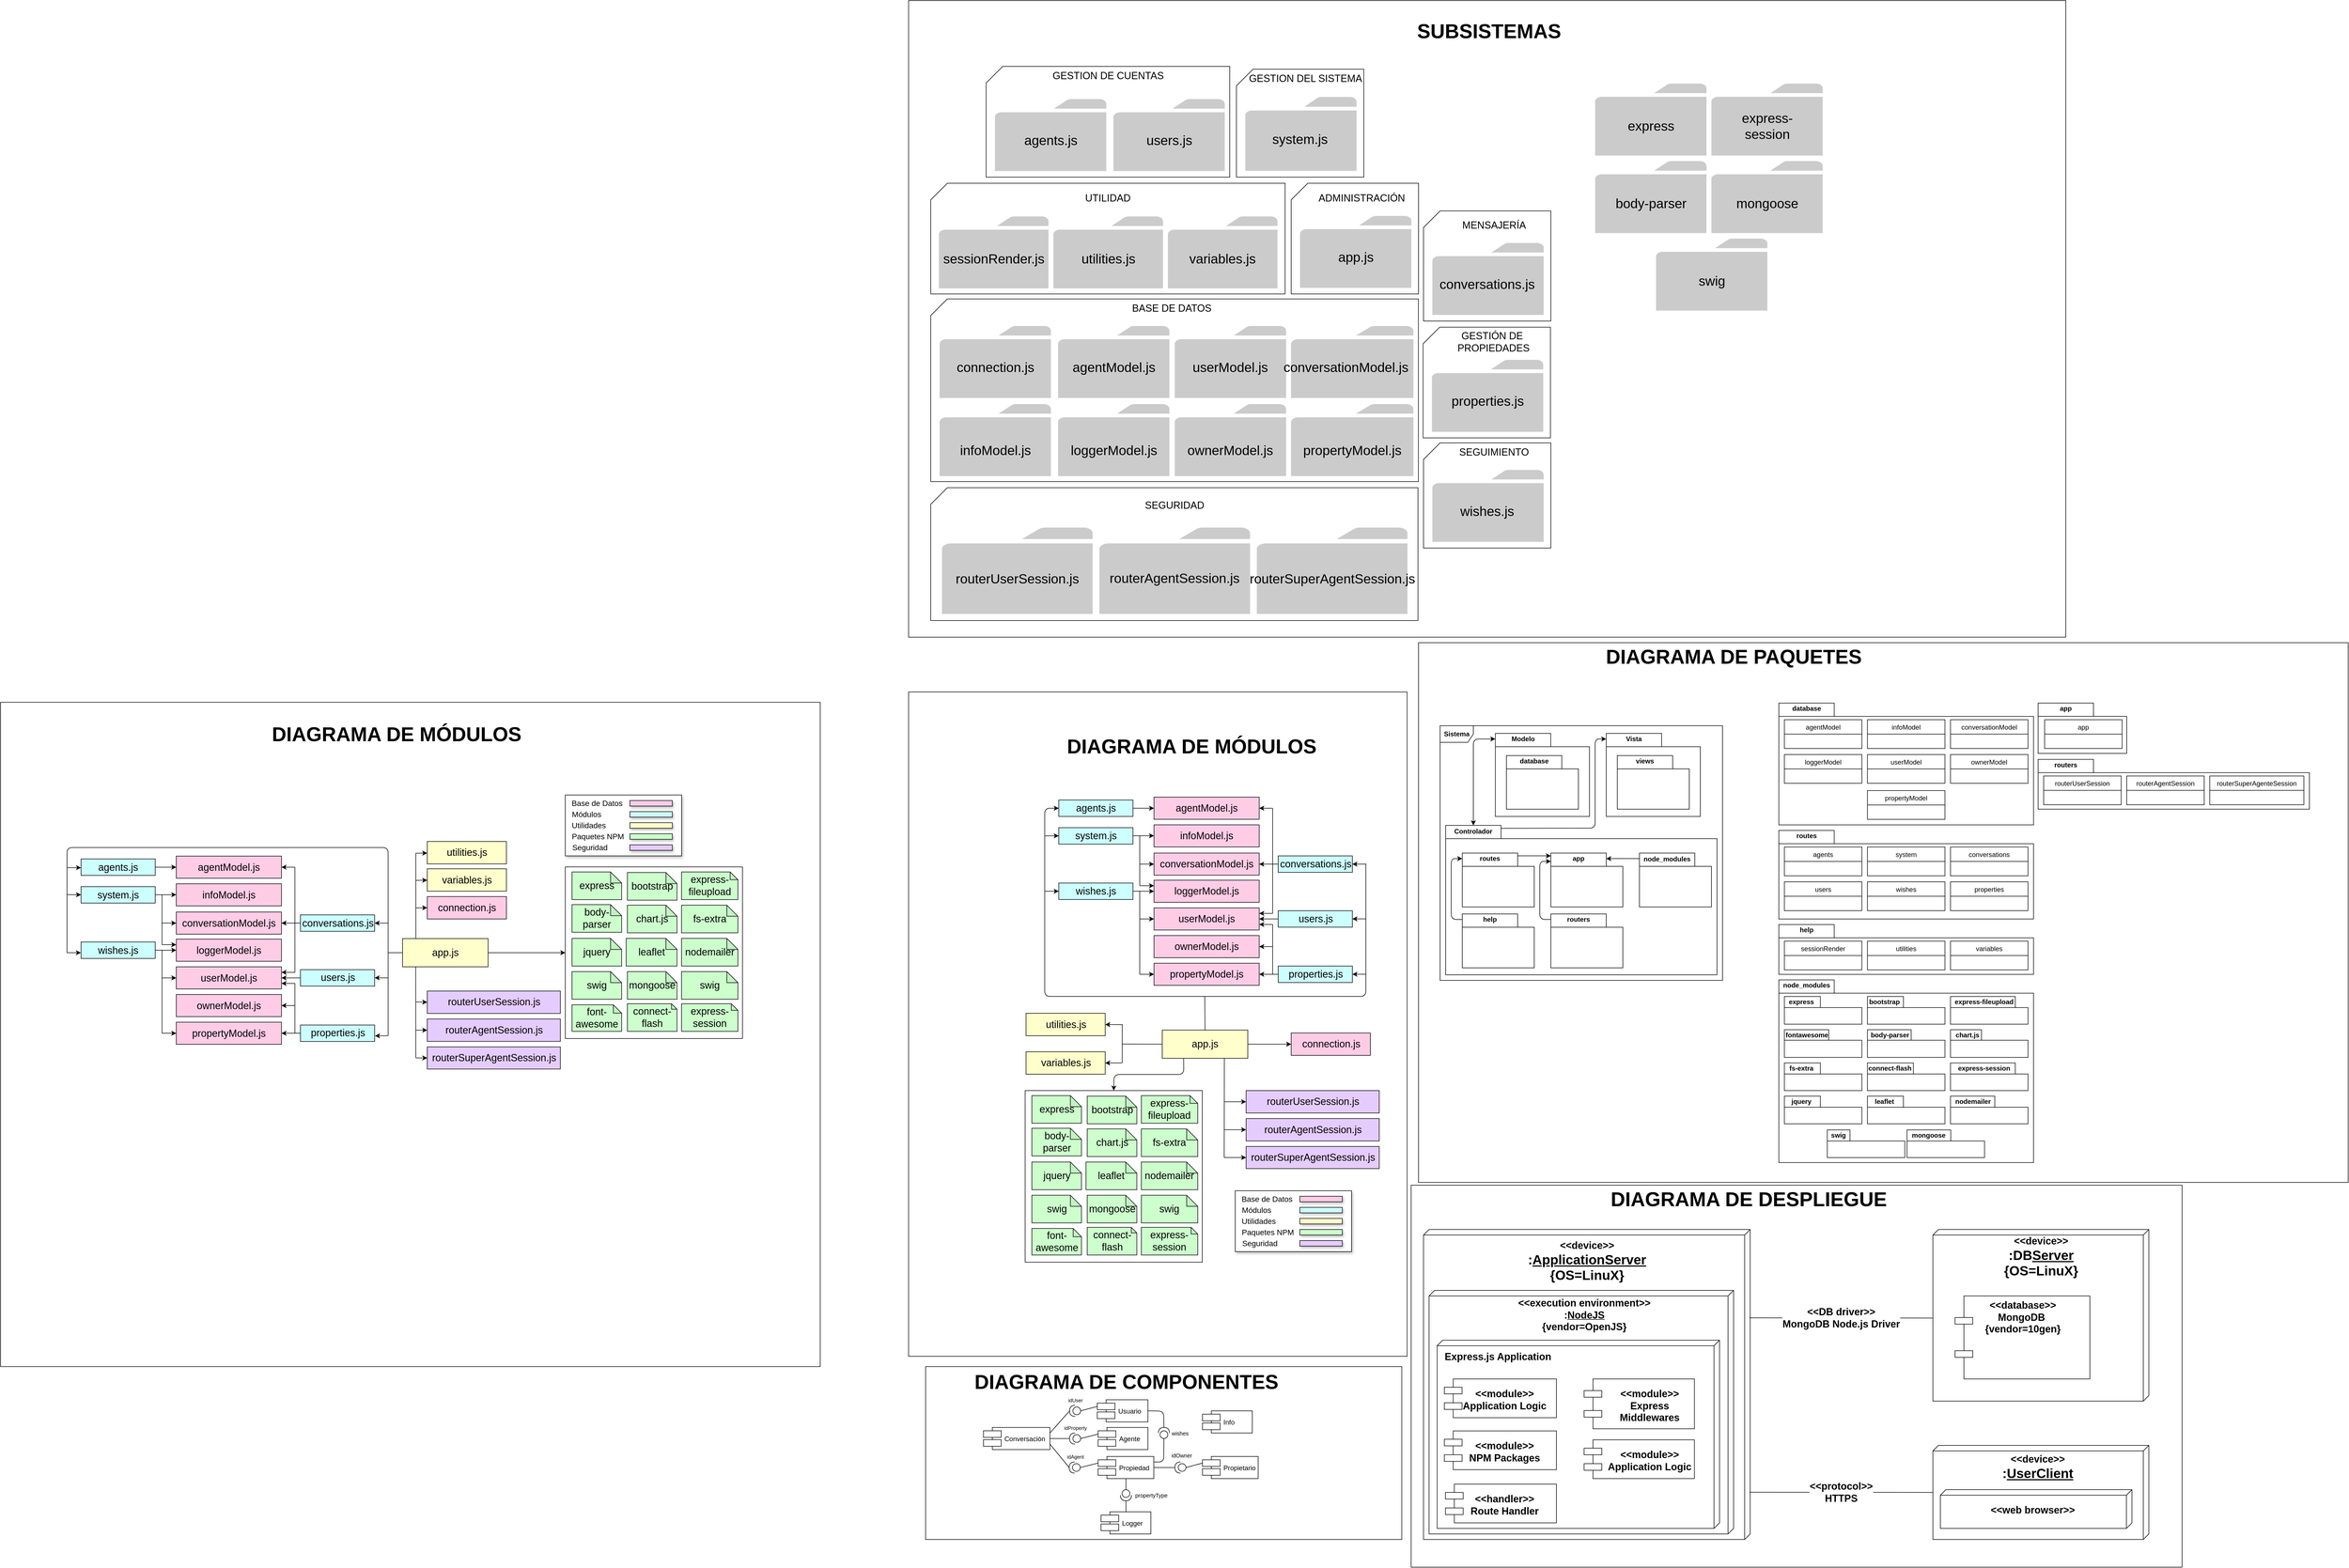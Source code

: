 <mxfile version="12.6.5" type="device"><diagram id="yXyMZjHoIQZuRrWlMwQW" name="Page-1"><mxGraphModel dx="573" dy="-927" grid="1" gridSize="10" guides="1" tooltips="1" connect="1" arrows="1" fold="1" page="0" pageScale="1" pageWidth="827" pageHeight="1169" math="0" shadow="0"><root><mxCell id="0"/><mxCell id="1" parent="0"/><mxCell id="Yi_Xut8YnS525f6Xk7C_-2" value="" style="rounded=0;whiteSpace=wrap;html=1;" parent="1" vertex="1"><mxGeometry x="2730" y="1640" width="2090" height="1150" as="geometry"/></mxCell><mxCell id="8IEUNL_r-zNSnHQmhITA-173" value="" style="rounded=0;whiteSpace=wrap;html=1;fillColor=#FFFFFF;" parent="1" vertex="1"><mxGeometry x="3651" y="2800" width="1679" height="975" as="geometry"/></mxCell><mxCell id="8IEUNL_r-zNSnHQmhITA-172" value="&lt;b&gt;Sistema&lt;/b&gt;" style="shape=umlFrame;whiteSpace=wrap;html=1;fillColor=#FFFFFF;" parent="1" vertex="1"><mxGeometry x="3690" y="2950" width="510" height="460" as="geometry"/></mxCell><mxCell id="VZsHuUIU4lS_lKxG-6RB-11" value="" style="shape=folder;fontStyle=1;spacingTop=10;tabWidth=100;tabHeight=24;tabPosition=left;html=1;" parent="1" vertex="1"><mxGeometry x="3700" y="3130" width="490" height="270" as="geometry"/></mxCell><mxCell id="p38jTb2xsq3oua0UdEb9-10" value="" style="rounded=0;whiteSpace=wrap;html=1;fillColor=#FFFFFF;" parent="1" vertex="1"><mxGeometry x="2730" y="2889.09" width="900.37" height="1200" as="geometry"/></mxCell><mxCell id="p38jTb2xsq3oua0UdEb9-2" value="" style="rounded=0;whiteSpace=wrap;html=1;fillColor=#FFFFFF;" parent="1" vertex="1"><mxGeometry x="2940.5" y="3609.09" width="320" height="310" as="geometry"/></mxCell><mxCell id="8IEUNL_r-zNSnHQmhITA-381" value="" style="group" parent="1" vertex="1" connectable="0"><mxGeometry x="3660" y="3860" width="1370" height="610" as="geometry"/></mxCell><mxCell id="8IEUNL_r-zNSnHQmhITA-386" value="" style="rounded=0;whiteSpace=wrap;html=1;fillColor=#FFFFFF;" parent="8IEUNL_r-zNSnHQmhITA-381" vertex="1"><mxGeometry x="-22.36" y="-80" width="1392.36" height="690" as="geometry"/></mxCell><mxCell id="8IEUNL_r-zNSnHQmhITA-352" value="" style="verticalAlign=top;align=center;spacingTop=8;spacingLeft=2;spacingRight=12;shape=cube;size=10;direction=south;fontStyle=4;html=1;fillColor=#FFFFFF;" parent="8IEUNL_r-zNSnHQmhITA-381" vertex="1"><mxGeometry width="590" height="560" as="geometry"/></mxCell><mxCell id="8IEUNL_r-zNSnHQmhITA-353" value="&lt;font&gt;&lt;b&gt;&lt;font style=&quot;font-size: 18px&quot;&gt;&amp;lt;&amp;lt;device&amp;gt;&amp;gt;&lt;br&gt;&lt;/font&gt;&lt;span style=&quot;font-size: 24px&quot;&gt;:&lt;/span&gt;&lt;u style=&quot;font-size: 24px&quot;&gt;ApplicationServer&lt;/u&gt;&lt;br&gt;&lt;span style=&quot;font-size: 24px&quot;&gt;{OS=LinuX}&lt;/span&gt;&lt;/b&gt;&lt;br&gt;&lt;/font&gt;" style="text;html=1;align=center;verticalAlign=middle;resizable=0;points=[];autosize=1;" parent="8IEUNL_r-zNSnHQmhITA-381" vertex="1"><mxGeometry x="180" y="27.67" width="230" height="60" as="geometry"/></mxCell><mxCell id="8IEUNL_r-zNSnHQmhITA-354" value="" style="verticalAlign=top;align=center;spacingTop=8;spacingLeft=2;spacingRight=12;shape=cube;size=10;direction=south;fontStyle=4;html=1;fillColor=#FFFFFF;" parent="8IEUNL_r-zNSnHQmhITA-381" vertex="1"><mxGeometry x="10" y="110" width="550" height="440" as="geometry"/></mxCell><mxCell id="8IEUNL_r-zNSnHQmhITA-355" value="&lt;font&gt;&lt;font style=&quot;font-size: 18px&quot;&gt;&lt;b&gt;&lt;font&gt;&amp;lt;&amp;lt;execution environment&amp;gt;&amp;gt;&lt;br&gt;&lt;/font&gt;:&lt;u&gt;NodeJS&lt;/u&gt;&lt;br&gt;{vendor=OpenJS}&lt;/b&gt;&lt;/font&gt;&lt;br&gt;&lt;/font&gt;" style="text;html=1;align=center;verticalAlign=middle;resizable=0;points=[];autosize=1;" parent="8IEUNL_r-zNSnHQmhITA-381" vertex="1"><mxGeometry x="164.63" y="130" width="250" height="50" as="geometry"/></mxCell><mxCell id="8IEUNL_r-zNSnHQmhITA-356" value="" style="verticalAlign=top;align=center;spacingTop=8;spacingLeft=2;spacingRight=12;shape=cube;size=10;direction=south;fontStyle=4;html=1;fillColor=#FFFFFF;" parent="8IEUNL_r-zNSnHQmhITA-381" vertex="1"><mxGeometry x="24.63" y="200" width="510" height="340" as="geometry"/></mxCell><mxCell id="8IEUNL_r-zNSnHQmhITA-357" value="&lt;font&gt;&lt;span style=&quot;font-size: 18px&quot;&gt;&lt;b&gt;Express.js Application&lt;/b&gt;&lt;/span&gt;&lt;br&gt;&lt;/font&gt;" style="text;html=1;align=center;verticalAlign=middle;resizable=0;points=[];autosize=1;" parent="8IEUNL_r-zNSnHQmhITA-381" vertex="1"><mxGeometry x="29" y="220" width="210" height="20" as="geometry"/></mxCell><mxCell id="8IEUNL_r-zNSnHQmhITA-362" value="" style="shape=component;align=left;spacingLeft=36;fillColor=#FFFFFF;" parent="8IEUNL_r-zNSnHQmhITA-381" vertex="1"><mxGeometry x="37.62" y="270" width="202.38" height="70" as="geometry"/></mxCell><mxCell id="8IEUNL_r-zNSnHQmhITA-363" value="&lt;span style=&quot;font-size: 18px&quot;&gt;&lt;b&gt;&amp;lt;&amp;lt;module&amp;gt;&amp;gt;&lt;br&gt;Application Logic&lt;/b&gt;&lt;/span&gt;" style="text;html=1;align=center;" parent="8IEUNL_r-zNSnHQmhITA-381" vertex="1"><mxGeometry x="68.11" y="280" width="155.28" height="30" as="geometry"/></mxCell><mxCell id="8IEUNL_r-zNSnHQmhITA-364" value="" style="shape=component;align=left;spacingLeft=36;fillColor=#FFFFFF;" parent="8IEUNL_r-zNSnHQmhITA-381" vertex="1"><mxGeometry x="290" y="270" width="199.25" height="90" as="geometry"/></mxCell><mxCell id="8IEUNL_r-zNSnHQmhITA-365" value="&lt;span style=&quot;font-size: 18px&quot;&gt;&lt;b&gt;&amp;lt;&amp;lt;module&amp;gt;&amp;gt;&lt;br&gt;Express &lt;br&gt;Middlewares&lt;/b&gt;&lt;br&gt;&lt;/span&gt;" style="text;html=1;align=center;" parent="8IEUNL_r-zNSnHQmhITA-381" vertex="1"><mxGeometry x="330.0" y="280" width="155.28" height="30" as="geometry"/></mxCell><mxCell id="8IEUNL_r-zNSnHQmhITA-366" value="" style="shape=component;align=left;spacingLeft=36;fillColor=#FFFFFF;" parent="8IEUNL_r-zNSnHQmhITA-381" vertex="1"><mxGeometry x="290" y="380" width="199.25" height="70" as="geometry"/></mxCell><mxCell id="8IEUNL_r-zNSnHQmhITA-367" value="&lt;span style=&quot;font-size: 18px&quot;&gt;&lt;b&gt;&amp;lt;&amp;lt;module&amp;gt;&amp;gt;&lt;br&gt;Application Logic&lt;/b&gt;&lt;/span&gt;" style="text;html=1;align=center;" parent="8IEUNL_r-zNSnHQmhITA-381" vertex="1"><mxGeometry x="330.0" y="390" width="155.28" height="30" as="geometry"/></mxCell><mxCell id="8IEUNL_r-zNSnHQmhITA-370" value="" style="shape=component;align=left;spacingLeft=36;fillColor=#FFFFFF;" parent="8IEUNL_r-zNSnHQmhITA-381" vertex="1"><mxGeometry x="37.62" y="363.84" width="202.38" height="70" as="geometry"/></mxCell><mxCell id="8IEUNL_r-zNSnHQmhITA-371" value="&lt;span style=&quot;font-size: 18px&quot;&gt;&lt;b&gt;&amp;lt;&amp;lt;module&amp;gt;&amp;gt;&lt;br&gt;NPM Packages&lt;/b&gt;&lt;br&gt;&lt;/span&gt;" style="text;html=1;align=center;" parent="8IEUNL_r-zNSnHQmhITA-381" vertex="1"><mxGeometry x="68.11" y="373.84" width="155.28" height="30" as="geometry"/></mxCell><mxCell id="8IEUNL_r-zNSnHQmhITA-372" value="" style="shape=component;align=left;spacingLeft=36;fillColor=#FFFFFF;" parent="8IEUNL_r-zNSnHQmhITA-381" vertex="1"><mxGeometry x="39.63" y="460" width="200.37" height="70" as="geometry"/></mxCell><mxCell id="8IEUNL_r-zNSnHQmhITA-373" value="&lt;span style=&quot;font-size: 18px&quot;&gt;&lt;b&gt;&amp;lt;&amp;lt;handler&amp;gt;&amp;gt;&lt;br&gt;Route Handler&lt;/b&gt;&lt;br&gt;&lt;/span&gt;" style="text;html=1;align=center;" parent="8IEUNL_r-zNSnHQmhITA-381" vertex="1"><mxGeometry x="68.11" y="470" width="155.28" height="30" as="geometry"/></mxCell><mxCell id="8IEUNL_r-zNSnHQmhITA-336" value="" style="rounded=0;whiteSpace=wrap;html=1;fillColor=#FFFFFF;" parent="1" vertex="1"><mxGeometry x="2760.75" y="4107.67" width="860" height="312.33" as="geometry"/></mxCell><mxCell id="qIXQX4aZwfCVxhJVNBYA-124" value="" style="group" parent="1" vertex="1" connectable="0"><mxGeometry x="3970" y="1790" width="201" height="130" as="geometry"/></mxCell><mxCell id="qIXQX4aZwfCVxhJVNBYA-125" value="" style="pointerEvents=1;shadow=0;dashed=0;html=1;strokeColor=none;labelPosition=center;verticalLabelPosition=bottom;verticalAlign=top;outlineConnect=0;align=center;shape=mxgraph.office.concepts.folder;fillColor=#CCCBCB;" parent="qIXQX4aZwfCVxhJVNBYA-124" vertex="1"><mxGeometry width="201" height="130.0" as="geometry"/></mxCell><mxCell id="qIXQX4aZwfCVxhJVNBYA-126" value="&lt;span style=&quot;font-size: 24px&quot;&gt;express&lt;/span&gt;" style="text;html=1;strokeColor=none;fillColor=none;align=center;verticalAlign=middle;whiteSpace=wrap;rounded=0;" parent="qIXQX4aZwfCVxhJVNBYA-124" vertex="1"><mxGeometry x="28.5" y="53.321" width="144" height="47.709" as="geometry"/></mxCell><mxCell id="qIXQX4aZwfCVxhJVNBYA-131" value="" style="group" parent="1" vertex="1" connectable="0"><mxGeometry x="3970" y="1930" width="201" height="130" as="geometry"/></mxCell><mxCell id="qIXQX4aZwfCVxhJVNBYA-132" value="" style="pointerEvents=1;shadow=0;dashed=0;html=1;strokeColor=none;labelPosition=center;verticalLabelPosition=bottom;verticalAlign=top;outlineConnect=0;align=center;shape=mxgraph.office.concepts.folder;fillColor=#CCCBCB;" parent="qIXQX4aZwfCVxhJVNBYA-131" vertex="1"><mxGeometry width="201" height="130.0" as="geometry"/></mxCell><mxCell id="qIXQX4aZwfCVxhJVNBYA-133" value="&lt;span style=&quot;font-size: 24px&quot;&gt;body-parser&lt;/span&gt;" style="text;html=1;strokeColor=none;fillColor=none;align=center;verticalAlign=middle;whiteSpace=wrap;rounded=0;" parent="qIXQX4aZwfCVxhJVNBYA-131" vertex="1"><mxGeometry x="28.5" y="53.321" width="144" height="47.709" as="geometry"/></mxCell><mxCell id="qIXQX4aZwfCVxhJVNBYA-159" value="" style="group" parent="1" vertex="1" connectable="0"><mxGeometry x="4180" y="1790" width="201" height="130" as="geometry"/></mxCell><mxCell id="qIXQX4aZwfCVxhJVNBYA-160" value="" style="pointerEvents=1;shadow=0;dashed=0;html=1;strokeColor=none;labelPosition=center;verticalLabelPosition=bottom;verticalAlign=top;outlineConnect=0;align=center;shape=mxgraph.office.concepts.folder;fillColor=#CCCBCB;" parent="qIXQX4aZwfCVxhJVNBYA-159" vertex="1"><mxGeometry width="201" height="130.0" as="geometry"/></mxCell><mxCell id="qIXQX4aZwfCVxhJVNBYA-161" value="&lt;span style=&quot;font-size: 24px&quot;&gt;express-session&lt;/span&gt;" style="text;html=1;strokeColor=none;fillColor=none;align=center;verticalAlign=middle;whiteSpace=wrap;rounded=0;" parent="qIXQX4aZwfCVxhJVNBYA-159" vertex="1"><mxGeometry x="28.5" y="53.321" width="144" height="47.709" as="geometry"/></mxCell><mxCell id="qIXQX4aZwfCVxhJVNBYA-171" value="" style="group" parent="1" vertex="1" connectable="0"><mxGeometry x="4080" y="2070" width="201" height="130" as="geometry"/></mxCell><mxCell id="qIXQX4aZwfCVxhJVNBYA-172" value="" style="pointerEvents=1;shadow=0;dashed=0;html=1;strokeColor=none;labelPosition=center;verticalLabelPosition=bottom;verticalAlign=top;outlineConnect=0;align=center;shape=mxgraph.office.concepts.folder;fillColor=#CCCBCB;" parent="qIXQX4aZwfCVxhJVNBYA-171" vertex="1"><mxGeometry width="201" height="130.0" as="geometry"/></mxCell><mxCell id="qIXQX4aZwfCVxhJVNBYA-173" value="&lt;span style=&quot;font-size: 24px&quot;&gt;swig&lt;/span&gt;" style="text;html=1;strokeColor=none;fillColor=none;align=center;verticalAlign=middle;whiteSpace=wrap;rounded=0;" parent="qIXQX4aZwfCVxhJVNBYA-171" vertex="1"><mxGeometry x="28.5" y="53.321" width="144" height="47.709" as="geometry"/></mxCell><mxCell id="qIXQX4aZwfCVxhJVNBYA-492" value="" style="group" parent="1" vertex="1" connectable="0"><mxGeometry x="3421" y="1970" width="230" height="200" as="geometry"/></mxCell><mxCell id="qIXQX4aZwfCVxhJVNBYA-493" value="" style="group" parent="qIXQX4aZwfCVxhJVNBYA-492" vertex="1" connectable="0"><mxGeometry width="230" height="200" as="geometry"/></mxCell><mxCell id="qIXQX4aZwfCVxhJVNBYA-494" value="" style="group" parent="qIXQX4aZwfCVxhJVNBYA-493" vertex="1" connectable="0"><mxGeometry width="230" height="200" as="geometry"/></mxCell><mxCell id="qIXQX4aZwfCVxhJVNBYA-495" value="" style="shape=card;whiteSpace=wrap;html=1;" parent="qIXQX4aZwfCVxhJVNBYA-494" vertex="1"><mxGeometry width="230" height="200" as="geometry"/></mxCell><mxCell id="qIXQX4aZwfCVxhJVNBYA-496" value="&lt;span style=&quot;font-size: 18px&quot;&gt;ADMINISTRACIÓN&lt;br&gt;&lt;/span&gt;" style="text;html=1;strokeColor=none;fillColor=none;align=center;verticalAlign=middle;whiteSpace=wrap;rounded=0;" parent="qIXQX4aZwfCVxhJVNBYA-494" vertex="1"><mxGeometry x="25" y="10" width="205" height="33" as="geometry"/></mxCell><mxCell id="qIXQX4aZwfCVxhJVNBYA-497" value="" style="pointerEvents=1;shadow=0;dashed=0;html=1;strokeColor=none;labelPosition=center;verticalLabelPosition=bottom;verticalAlign=top;outlineConnect=0;align=center;shape=mxgraph.office.concepts.folder;fillColor=#CCCBCB;" parent="qIXQX4aZwfCVxhJVNBYA-494" vertex="1"><mxGeometry x="16" y="59" width="201" height="130.0" as="geometry"/></mxCell><mxCell id="qIXQX4aZwfCVxhJVNBYA-498" value="&lt;span style=&quot;font-size: 24px&quot;&gt;app.js&lt;/span&gt;" style="text;html=1;strokeColor=none;fillColor=none;align=center;verticalAlign=middle;whiteSpace=wrap;rounded=0;" parent="qIXQX4aZwfCVxhJVNBYA-494" vertex="1"><mxGeometry x="44.5" y="110.001" width="144" height="47.709" as="geometry"/></mxCell><mxCell id="qIXQX4aZwfCVxhJVNBYA-499" value="" style="group" parent="1" vertex="1" connectable="0"><mxGeometry x="2770" y="1970" width="640" height="200" as="geometry"/></mxCell><mxCell id="qIXQX4aZwfCVxhJVNBYA-77" value="" style="shape=card;whiteSpace=wrap;html=1;" parent="qIXQX4aZwfCVxhJVNBYA-499" vertex="1"><mxGeometry width="640" height="200" as="geometry"/></mxCell><mxCell id="qIXQX4aZwfCVxhJVNBYA-51" value="&lt;font style=&quot;font-size: 18px&quot;&gt;UTILIDAD&lt;/font&gt;" style="text;html=1;strokeColor=none;fillColor=none;align=center;verticalAlign=middle;whiteSpace=wrap;rounded=0;" parent="qIXQX4aZwfCVxhJVNBYA-499" vertex="1"><mxGeometry x="201.846" y="10" width="236.308" height="33" as="geometry"/></mxCell><mxCell id="qIXQX4aZwfCVxhJVNBYA-63" value="" style="pointerEvents=1;shadow=0;dashed=0;html=1;strokeColor=none;labelPosition=center;verticalLabelPosition=bottom;verticalAlign=top;outlineConnect=0;align=center;shape=mxgraph.office.concepts.folder;fillColor=#CCCBCB;" parent="qIXQX4aZwfCVxhJVNBYA-499" vertex="1"><mxGeometry x="221.538" y="60" width="197.908" height="130.0" as="geometry"/></mxCell><mxCell id="qIXQX4aZwfCVxhJVNBYA-64" value="&lt;span style=&quot;font-size: 24px&quot;&gt;utilities.js&lt;/span&gt;" style="text;html=1;strokeColor=none;fillColor=none;align=center;verticalAlign=middle;whiteSpace=wrap;rounded=0;" parent="qIXQX4aZwfCVxhJVNBYA-499" vertex="1"><mxGeometry x="249.6" y="113.001" width="141.785" height="47.709" as="geometry"/></mxCell><mxCell id="qIXQX4aZwfCVxhJVNBYA-52" value="" style="group" parent="qIXQX4aZwfCVxhJVNBYA-499" vertex="1" connectable="0"><mxGeometry x="14.769" y="60" width="197.908" height="130" as="geometry"/></mxCell><mxCell id="qIXQX4aZwfCVxhJVNBYA-53" value="" style="pointerEvents=1;shadow=0;dashed=0;html=1;strokeColor=none;labelPosition=center;verticalLabelPosition=bottom;verticalAlign=top;outlineConnect=0;align=center;shape=mxgraph.office.concepts.folder;fillColor=#CCCBCB;" parent="qIXQX4aZwfCVxhJVNBYA-52" vertex="1"><mxGeometry width="197.908" height="130.0" as="geometry"/></mxCell><mxCell id="qIXQX4aZwfCVxhJVNBYA-54" value="&lt;span style=&quot;font-size: 24px&quot;&gt;sessionRender.js&lt;/span&gt;" style="text;html=1;strokeColor=none;fillColor=none;align=center;verticalAlign=middle;whiteSpace=wrap;rounded=0;" parent="qIXQX4aZwfCVxhJVNBYA-52" vertex="1"><mxGeometry x="28.062" y="53.321" width="141.785" height="47.709" as="geometry"/></mxCell><mxCell id="qIXQX4aZwfCVxhJVNBYA-71" value="" style="group" parent="qIXQX4aZwfCVxhJVNBYA-499" vertex="1" connectable="0"><mxGeometry x="428.308" y="60" width="197.908" height="130" as="geometry"/></mxCell><mxCell id="qIXQX4aZwfCVxhJVNBYA-72" value="" style="pointerEvents=1;shadow=0;dashed=0;html=1;strokeColor=none;labelPosition=center;verticalLabelPosition=bottom;verticalAlign=top;outlineConnect=0;align=center;shape=mxgraph.office.concepts.folder;fillColor=#CCCBCB;" parent="qIXQX4aZwfCVxhJVNBYA-71" vertex="1"><mxGeometry width="197.908" height="130.0" as="geometry"/></mxCell><mxCell id="qIXQX4aZwfCVxhJVNBYA-73" value="&lt;span style=&quot;font-size: 24px&quot;&gt;variables.js&lt;/span&gt;" style="text;html=1;strokeColor=none;fillColor=none;align=center;verticalAlign=middle;whiteSpace=wrap;rounded=0;" parent="qIXQX4aZwfCVxhJVNBYA-71" vertex="1"><mxGeometry x="28.062" y="53.321" width="141.785" height="47.709" as="geometry"/></mxCell><mxCell id="qIXQX4aZwfCVxhJVNBYA-500" value="" style="group" parent="1" vertex="1" connectable="0"><mxGeometry x="2870" y="1759" width="440" height="200" as="geometry"/></mxCell><mxCell id="qIXQX4aZwfCVxhJVNBYA-101" value="" style="shape=card;whiteSpace=wrap;html=1;" parent="qIXQX4aZwfCVxhJVNBYA-500" vertex="1"><mxGeometry width="440" height="200" as="geometry"/></mxCell><mxCell id="qIXQX4aZwfCVxhJVNBYA-102" value="&lt;font style=&quot;font-size: 18px&quot;&gt;GESTION DE CUENTAS&lt;/font&gt;" style="text;html=1;strokeColor=none;fillColor=none;align=center;verticalAlign=middle;whiteSpace=wrap;rounded=0;" parent="qIXQX4aZwfCVxhJVNBYA-500" vertex="1"><mxGeometry x="117.5" width="205" height="33" as="geometry"/></mxCell><mxCell id="qIXQX4aZwfCVxhJVNBYA-103" value="" style="pointerEvents=1;shadow=0;dashed=0;html=1;strokeColor=none;labelPosition=center;verticalLabelPosition=bottom;verticalAlign=top;outlineConnect=0;align=center;shape=mxgraph.office.concepts.folder;fillColor=#CCCBCB;" parent="qIXQX4aZwfCVxhJVNBYA-500" vertex="1"><mxGeometry x="16" y="59" width="201" height="130.0" as="geometry"/></mxCell><mxCell id="qIXQX4aZwfCVxhJVNBYA-104" value="&lt;span style=&quot;font-size: 24px&quot;&gt;agents.js&lt;/span&gt;" style="text;html=1;strokeColor=none;fillColor=none;align=center;verticalAlign=middle;whiteSpace=wrap;rounded=0;" parent="qIXQX4aZwfCVxhJVNBYA-500" vertex="1"><mxGeometry x="44.5" y="110.001" width="144" height="47.709" as="geometry"/></mxCell><mxCell id="qIXQX4aZwfCVxhJVNBYA-107" value="" style="pointerEvents=1;shadow=0;dashed=0;html=1;strokeColor=none;labelPosition=center;verticalLabelPosition=bottom;verticalAlign=top;outlineConnect=0;align=center;shape=mxgraph.office.concepts.folder;fillColor=#CCCBCB;" parent="qIXQX4aZwfCVxhJVNBYA-500" vertex="1"><mxGeometry x="230" y="59" width="201" height="130.0" as="geometry"/></mxCell><mxCell id="qIXQX4aZwfCVxhJVNBYA-108" value="&lt;span style=&quot;font-size: 24px&quot;&gt;users.js&lt;/span&gt;" style="text;html=1;strokeColor=none;fillColor=none;align=center;verticalAlign=middle;whiteSpace=wrap;rounded=0;" parent="qIXQX4aZwfCVxhJVNBYA-500" vertex="1"><mxGeometry x="258.5" y="110.001" width="144" height="47.709" as="geometry"/></mxCell><mxCell id="qIXQX4aZwfCVxhJVNBYA-2" value="" style="shape=card;whiteSpace=wrap;html=1;" parent="1" vertex="1"><mxGeometry x="2770" y="2179" width="880.75" height="330" as="geometry"/></mxCell><mxCell id="qIXQX4aZwfCVxhJVNBYA-6" value="&lt;font style=&quot;font-size: 18px&quot;&gt;BASE DE DATOS&lt;/font&gt;" style="text;html=1;strokeColor=none;fillColor=none;align=center;verticalAlign=middle;whiteSpace=wrap;rounded=0;" parent="1" vertex="1"><mxGeometry x="3102.5" y="2179" width="205" height="33" as="geometry"/></mxCell><mxCell id="qIXQX4aZwfCVxhJVNBYA-83" value="" style="pointerEvents=1;shadow=0;dashed=0;html=1;strokeColor=none;labelPosition=center;verticalLabelPosition=bottom;verticalAlign=top;outlineConnect=0;align=center;shape=mxgraph.office.concepts.folder;fillColor=#CCCBCB;" parent="1" vertex="1"><mxGeometry x="2786" y="2227.86" width="201" height="130.0" as="geometry"/></mxCell><mxCell id="qIXQX4aZwfCVxhJVNBYA-86" value="&lt;span style=&quot;font-size: 24px&quot;&gt;connection.js&lt;/span&gt;" style="text;html=1;strokeColor=none;fillColor=none;align=center;verticalAlign=middle;whiteSpace=wrap;rounded=0;" parent="1" vertex="1"><mxGeometry x="2814.5" y="2279.141" width="144" height="47.709" as="geometry"/></mxCell><mxCell id="cRrca0z5f_NcKiryhzIJ-1" value="" style="pointerEvents=1;shadow=0;dashed=0;html=1;strokeColor=none;labelPosition=center;verticalLabelPosition=bottom;verticalAlign=top;outlineConnect=0;align=center;shape=mxgraph.office.concepts.folder;fillColor=#CCCBCB;" parent="1" vertex="1"><mxGeometry x="3000" y="2227.86" width="201" height="130.0" as="geometry"/></mxCell><mxCell id="cRrca0z5f_NcKiryhzIJ-3" value="" style="pointerEvents=1;shadow=0;dashed=0;html=1;strokeColor=none;labelPosition=center;verticalLabelPosition=bottom;verticalAlign=top;outlineConnect=0;align=center;shape=mxgraph.office.concepts.folder;fillColor=#CCCBCB;" parent="1" vertex="1"><mxGeometry x="3210.75" y="2227.86" width="201" height="130.0" as="geometry"/></mxCell><mxCell id="cRrca0z5f_NcKiryhzIJ-4" value="" style="pointerEvents=1;shadow=0;dashed=0;html=1;strokeColor=none;labelPosition=center;verticalLabelPosition=bottom;verticalAlign=top;outlineConnect=0;align=center;shape=mxgraph.office.concepts.folder;fillColor=#CCCBCB;" parent="1" vertex="1"><mxGeometry x="3420.75" y="2227.86" width="221" height="130" as="geometry"/></mxCell><mxCell id="cRrca0z5f_NcKiryhzIJ-9" value="" style="pointerEvents=1;shadow=0;dashed=0;html=1;strokeColor=none;labelPosition=center;verticalLabelPosition=bottom;verticalAlign=top;outlineConnect=0;align=center;shape=mxgraph.office.concepts.folder;fillColor=#CCCBCB;" parent="1" vertex="1"><mxGeometry x="2786" y="2369" width="201" height="130.0" as="geometry"/></mxCell><mxCell id="cRrca0z5f_NcKiryhzIJ-10" value="" style="pointerEvents=1;shadow=0;dashed=0;html=1;strokeColor=none;labelPosition=center;verticalLabelPosition=bottom;verticalAlign=top;outlineConnect=0;align=center;shape=mxgraph.office.concepts.folder;fillColor=#CCCBCB;" parent="1" vertex="1"><mxGeometry x="3000" y="2369" width="201" height="130.0" as="geometry"/></mxCell><mxCell id="cRrca0z5f_NcKiryhzIJ-11" value="" style="pointerEvents=1;shadow=0;dashed=0;html=1;strokeColor=none;labelPosition=center;verticalLabelPosition=bottom;verticalAlign=top;outlineConnect=0;align=center;shape=mxgraph.office.concepts.folder;fillColor=#CCCBCB;" parent="1" vertex="1"><mxGeometry x="3210.75" y="2369" width="201" height="130.0" as="geometry"/></mxCell><mxCell id="cRrca0z5f_NcKiryhzIJ-12" value="" style="pointerEvents=1;shadow=0;dashed=0;html=1;strokeColor=none;labelPosition=center;verticalLabelPosition=bottom;verticalAlign=top;outlineConnect=0;align=center;shape=mxgraph.office.concepts.folder;fillColor=#CCCBCB;" parent="1" vertex="1"><mxGeometry x="3420.75" y="2369" width="221" height="130" as="geometry"/></mxCell><mxCell id="cRrca0z5f_NcKiryhzIJ-13" value="&lt;span style=&quot;font-size: 24px&quot;&gt;agentModel.js&lt;/span&gt;" style="text;html=1;strokeColor=none;fillColor=none;align=center;verticalAlign=middle;whiteSpace=wrap;rounded=0;" parent="1" vertex="1"><mxGeometry x="3028.5" y="2279.141" width="144" height="47.709" as="geometry"/></mxCell><mxCell id="cRrca0z5f_NcKiryhzIJ-14" value="&lt;span style=&quot;font-size: 24px&quot;&gt;userModel.js&lt;/span&gt;" style="text;html=1;strokeColor=none;fillColor=none;align=center;verticalAlign=middle;whiteSpace=wrap;rounded=0;" parent="1" vertex="1"><mxGeometry x="3239.25" y="2279.141" width="144" height="47.709" as="geometry"/></mxCell><mxCell id="cRrca0z5f_NcKiryhzIJ-15" value="&lt;span style=&quot;font-size: 24px&quot;&gt;conversationModel.js&lt;/span&gt;" style="text;html=1;strokeColor=none;fillColor=none;align=center;verticalAlign=middle;whiteSpace=wrap;rounded=0;" parent="1" vertex="1"><mxGeometry x="3447.5" y="2279.141" width="144" height="47.709" as="geometry"/></mxCell><mxCell id="cRrca0z5f_NcKiryhzIJ-16" value="&lt;span style=&quot;font-size: 24px&quot;&gt;propertyModel.js&lt;/span&gt;" style="text;html=1;strokeColor=none;fillColor=none;align=center;verticalAlign=middle;whiteSpace=wrap;rounded=0;" parent="1" vertex="1"><mxGeometry x="3465.88" y="2429" width="130.75" height="47.71" as="geometry"/></mxCell><mxCell id="cRrca0z5f_NcKiryhzIJ-17" value="&lt;span style=&quot;font-size: 24px&quot;&gt;ownerModel.js&lt;/span&gt;" style="text;html=1;strokeColor=none;fillColor=none;align=center;verticalAlign=middle;whiteSpace=wrap;rounded=0;" parent="1" vertex="1"><mxGeometry x="3239.25" y="2429.001" width="144" height="47.709" as="geometry"/></mxCell><mxCell id="cRrca0z5f_NcKiryhzIJ-18" value="&lt;span style=&quot;font-size: 24px&quot;&gt;loggerModel.js&lt;/span&gt;" style="text;html=1;strokeColor=none;fillColor=none;align=center;verticalAlign=middle;whiteSpace=wrap;rounded=0;" parent="1" vertex="1"><mxGeometry x="3028.5" y="2429.001" width="144" height="47.709" as="geometry"/></mxCell><mxCell id="cRrca0z5f_NcKiryhzIJ-19" value="&lt;span style=&quot;font-size: 24px&quot;&gt;infoModel.js&lt;/span&gt;" style="text;html=1;strokeColor=none;fillColor=none;align=center;verticalAlign=middle;whiteSpace=wrap;rounded=0;" parent="1" vertex="1"><mxGeometry x="2814.5" y="2429.001" width="144" height="47.709" as="geometry"/></mxCell><mxCell id="cRrca0z5f_NcKiryhzIJ-21" value="" style="group" parent="1" vertex="1" connectable="0"><mxGeometry x="4180" y="1930" width="201" height="130" as="geometry"/></mxCell><mxCell id="cRrca0z5f_NcKiryhzIJ-22" value="" style="pointerEvents=1;shadow=0;dashed=0;html=1;strokeColor=none;labelPosition=center;verticalLabelPosition=bottom;verticalAlign=top;outlineConnect=0;align=center;shape=mxgraph.office.concepts.folder;fillColor=#CCCBCB;" parent="cRrca0z5f_NcKiryhzIJ-21" vertex="1"><mxGeometry width="201" height="130.0" as="geometry"/></mxCell><mxCell id="cRrca0z5f_NcKiryhzIJ-23" value="&lt;span style=&quot;font-size: 24px&quot;&gt;mongoose&lt;/span&gt;" style="text;html=1;strokeColor=none;fillColor=none;align=center;verticalAlign=middle;whiteSpace=wrap;rounded=0;" parent="cRrca0z5f_NcKiryhzIJ-21" vertex="1"><mxGeometry x="28.5" y="53.321" width="144" height="47.709" as="geometry"/></mxCell><mxCell id="cRrca0z5f_NcKiryhzIJ-52" value="&lt;font style=&quot;font-size: 18px&quot;&gt;agents.js&lt;/font&gt;" style="html=1;fillColor=#CCFFFF;" parent="1" vertex="1"><mxGeometry x="3001.25" y="3084.13" width="134" height="29.75" as="geometry"/></mxCell><mxCell id="G1W5zY0gguwKCuaoSfcS-8" value="&lt;font style=&quot;font-size: 18px&quot;&gt;app.js&lt;/font&gt;" style="html=1;fillColor=#FFFFCC;" parent="1" vertex="1"><mxGeometry x="3188.12" y="3499.75" width="154.5" height="51" as="geometry"/></mxCell><mxCell id="G1W5zY0gguwKCuaoSfcS-70" value="" style="endArrow=classic;html=1;entryX=0.5;entryY=0;entryDx=0;entryDy=0;exitX=0.25;exitY=1;exitDx=0;exitDy=0;" parent="1" source="G1W5zY0gguwKCuaoSfcS-8" target="p38jTb2xsq3oua0UdEb9-2" edge="1"><mxGeometry width="50" height="50" relative="1" as="geometry"><mxPoint x="1925.87" y="3919" as="sourcePoint"/><mxPoint x="3265.37" y="3609" as="targetPoint"/><Array as="points"><mxPoint x="3227" y="3580"/><mxPoint x="3101" y="3580"/></Array></mxGeometry></mxCell><mxCell id="G1W5zY0gguwKCuaoSfcS-72" value="&lt;font style=&quot;font-size: 18px&quot;&gt;connection.js&lt;/font&gt;" style="html=1;fillColor=#FFCCE6;" parent="1" vertex="1"><mxGeometry x="3421" y="3505" width="143" height="40.5" as="geometry"/></mxCell><mxCell id="G1W5zY0gguwKCuaoSfcS-74" value="" style="endArrow=none;html=1;" parent="1" edge="1"><mxGeometry width="50" height="50" relative="1" as="geometry"><mxPoint x="3115.87" y="3489" as="sourcePoint"/><mxPoint x="3115.87" y="3559" as="targetPoint"/></mxGeometry></mxCell><mxCell id="G1W5zY0gguwKCuaoSfcS-75" value="" style="endArrow=classic;html=1;exitX=1;exitY=0.5;exitDx=0;exitDy=0;entryX=0;entryY=0.5;entryDx=0;entryDy=0;" parent="1" source="G1W5zY0gguwKCuaoSfcS-8" target="G1W5zY0gguwKCuaoSfcS-72" edge="1"><mxGeometry width="50" height="50" relative="1" as="geometry"><mxPoint x="3115.87" y="3474.5" as="sourcePoint"/><mxPoint x="3375.87" y="3525" as="targetPoint"/></mxGeometry></mxCell><mxCell id="G1W5zY0gguwKCuaoSfcS-77" value="&lt;font style=&quot;font-size: 18px&quot;&gt;utilities.js&lt;/font&gt;" style="html=1;fillColor=#FFFFCC;" parent="1" vertex="1"><mxGeometry x="2942.12" y="3469.5" width="143" height="40.5" as="geometry"/></mxCell><mxCell id="G1W5zY0gguwKCuaoSfcS-78" value="&lt;font style=&quot;font-size: 18px&quot;&gt;variables.js&lt;/font&gt;" style="html=1;fillColor=#FFFFCC;" parent="1" vertex="1"><mxGeometry x="2942.12" y="3539" width="143" height="40.5" as="geometry"/></mxCell><mxCell id="G1W5zY0gguwKCuaoSfcS-79" value="" style="endArrow=classic;html=1;entryX=1;entryY=0.5;entryDx=0;entryDy=0;" parent="1" target="G1W5zY0gguwKCuaoSfcS-77" edge="1"><mxGeometry width="50" height="50" relative="1" as="geometry"><mxPoint x="3115.87" y="3490" as="sourcePoint"/><mxPoint x="3068.87" y="3525.11" as="targetPoint"/></mxGeometry></mxCell><mxCell id="G1W5zY0gguwKCuaoSfcS-80" value="" style="endArrow=classic;html=1;entryX=1;entryY=0.5;entryDx=0;entryDy=0;" parent="1" target="G1W5zY0gguwKCuaoSfcS-78" edge="1"><mxGeometry width="50" height="50" relative="1" as="geometry"><mxPoint x="3115.87" y="3559" as="sourcePoint"/><mxPoint x="3068.87" y="3574.61" as="targetPoint"/></mxGeometry></mxCell><mxCell id="G1W5zY0gguwKCuaoSfcS-81" value="" style="endArrow=classic;html=1;entryX=1;entryY=0.5;entryDx=0;entryDy=0;exitX=1;exitY=0.5;exitDx=0;exitDy=0;" parent="1" source="G1W5zY0gguwKCuaoSfcS-116" target="G1W5zY0gguwKCuaoSfcS-90" edge="1"><mxGeometry width="50" height="50" relative="1" as="geometry"><mxPoint x="3268.5" y="3559" as="sourcePoint"/><mxPoint x="3063.75" y="3213.45" as="targetPoint"/></mxGeometry></mxCell><mxCell id="G1W5zY0gguwKCuaoSfcS-84" value="" style="endArrow=classic;html=1;entryX=0;entryY=0.5;entryDx=0;entryDy=0;" parent="1" target="G1W5zY0gguwKCuaoSfcS-103" edge="1"><mxGeometry width="50" height="50" relative="1" as="geometry"><mxPoint x="2975.87" y="3249" as="sourcePoint"/><mxPoint x="2916.625" y="3099" as="targetPoint"/></mxGeometry></mxCell><mxCell id="G1W5zY0gguwKCuaoSfcS-86" value="" style="endArrow=classic;html=1;entryX=0;entryY=0.5;entryDx=0;entryDy=0;" parent="1" target="cRrca0z5f_NcKiryhzIJ-52" edge="1"><mxGeometry width="50" height="50" relative="1" as="geometry"><mxPoint x="3555.87" y="3199" as="sourcePoint"/><mxPoint x="2815.87" y="3409" as="targetPoint"/><Array as="points"><mxPoint x="3555.87" y="3439"/><mxPoint x="2975.87" y="3439"/><mxPoint x="2975.87" y="3099"/></Array></mxGeometry></mxCell><mxCell id="G1W5zY0gguwKCuaoSfcS-87" value="" style="endArrow=classic;html=1;entryX=1;entryY=0.5;entryDx=0;entryDy=0;" parent="1" target="G1W5zY0gguwKCuaoSfcS-97" edge="1"><mxGeometry width="50" height="50" relative="1" as="geometry"><mxPoint x="3387.5" y="3349" as="sourcePoint"/><mxPoint x="3462.5" y="3364" as="targetPoint"/></mxGeometry></mxCell><mxCell id="G1W5zY0gguwKCuaoSfcS-90" value="&lt;span style=&quot;font-size: 18px&quot;&gt;conversationModel.js&lt;/span&gt;" style="html=1;fillColor=#FFCCE6;" parent="1" vertex="1"><mxGeometry x="3173.25" y="3180" width="190" height="40" as="geometry"/></mxCell><mxCell id="G1W5zY0gguwKCuaoSfcS-94" value="&lt;span style=&quot;font-size: 18px&quot;&gt;propertyModel.js&lt;/span&gt;" style="html=1;fillColor=#FFCCE6;" parent="1" vertex="1"><mxGeometry x="3173.25" y="3379" width="190" height="40" as="geometry"/></mxCell><mxCell id="G1W5zY0gguwKCuaoSfcS-95" value="&lt;span style=&quot;font-size: 18px&quot;&gt;loggerModel.js&lt;/span&gt;" style="html=1;fillColor=#FFCCE6;" parent="1" vertex="1"><mxGeometry x="3173.25" y="3229.01" width="190" height="40" as="geometry"/></mxCell><mxCell id="G1W5zY0gguwKCuaoSfcS-96" value="&lt;span style=&quot;font-size: 18px&quot;&gt;userModel.js&lt;/span&gt;" style="html=1;fillColor=#FFCCE6;" parent="1" vertex="1"><mxGeometry x="3173.25" y="3279" width="190" height="40" as="geometry"/></mxCell><mxCell id="G1W5zY0gguwKCuaoSfcS-97" value="&lt;span style=&quot;font-size: 18px&quot;&gt;ownerModel.js&lt;/span&gt;" style="html=1;fillColor=#FFCCE6;" parent="1" vertex="1"><mxGeometry x="3173.25" y="3329" width="190" height="40" as="geometry"/></mxCell><mxCell id="G1W5zY0gguwKCuaoSfcS-98" value="&lt;span style=&quot;font-size: 18px&quot;&gt;infoModel.js&lt;/span&gt;" style="html=1;fillColor=#FFCCE6;" parent="1" vertex="1"><mxGeometry x="3173.25" y="3129" width="190" height="40" as="geometry"/></mxCell><mxCell id="G1W5zY0gguwKCuaoSfcS-99" value="&lt;span style=&quot;font-size: 18px&quot;&gt;agentModel.js&lt;/span&gt;" style="html=1;fillColor=#FFCCE6;" parent="1" vertex="1"><mxGeometry x="3173.25" y="3079" width="190" height="40" as="geometry"/></mxCell><mxCell id="G1W5zY0gguwKCuaoSfcS-102" value="" style="endArrow=classic;html=1;entryX=0;entryY=0.5;entryDx=0;entryDy=0;exitX=1;exitY=0.5;exitDx=0;exitDy=0;" parent="1" source="cRrca0z5f_NcKiryhzIJ-52" target="G1W5zY0gguwKCuaoSfcS-99" edge="1"><mxGeometry width="50" height="50" relative="1" as="geometry"><mxPoint x="3067.5" y="3249" as="sourcePoint"/><mxPoint x="3117.5" y="3199" as="targetPoint"/></mxGeometry></mxCell><mxCell id="G1W5zY0gguwKCuaoSfcS-103" value="&lt;span style=&quot;font-size: 18px&quot;&gt;wishes.js&lt;/span&gt;" style="html=1;fillColor=#CCFFFF;" parent="1" vertex="1"><mxGeometry x="3001.25" y="3234.14" width="134" height="29.75" as="geometry"/></mxCell><mxCell id="G1W5zY0gguwKCuaoSfcS-106" value="" style="endArrow=none;html=1;" parent="1" edge="1"><mxGeometry width="50" height="50" relative="1" as="geometry"><mxPoint x="3147.5" y="3399" as="sourcePoint"/><mxPoint x="3147.5" y="3249" as="targetPoint"/></mxGeometry></mxCell><mxCell id="G1W5zY0gguwKCuaoSfcS-107" value="" style="endArrow=classic;html=1;entryX=0;entryY=0.5;entryDx=0;entryDy=0;exitX=1;exitY=0.5;exitDx=0;exitDy=0;" parent="1" source="G1W5zY0gguwKCuaoSfcS-103" target="G1W5zY0gguwKCuaoSfcS-95" edge="1"><mxGeometry width="50" height="50" relative="1" as="geometry"><mxPoint x="3157.5" y="3399" as="sourcePoint"/><mxPoint x="3183.25" y="3159" as="targetPoint"/></mxGeometry></mxCell><mxCell id="G1W5zY0gguwKCuaoSfcS-108" value="" style="endArrow=classic;html=1;entryX=0;entryY=0.5;entryDx=0;entryDy=0;" parent="1" target="G1W5zY0gguwKCuaoSfcS-96" edge="1"><mxGeometry width="50" height="50" relative="1" as="geometry"><mxPoint x="3147.5" y="3299" as="sourcePoint"/><mxPoint x="3147.5" y="3229" as="targetPoint"/></mxGeometry></mxCell><mxCell id="G1W5zY0gguwKCuaoSfcS-109" value="" style="endArrow=classic;html=1;entryX=0;entryY=0.5;entryDx=0;entryDy=0;" parent="1" target="G1W5zY0gguwKCuaoSfcS-94" edge="1"><mxGeometry width="50" height="50" relative="1" as="geometry"><mxPoint x="3147.5" y="3399" as="sourcePoint"/><mxPoint x="3173.25" y="3298.76" as="targetPoint"/></mxGeometry></mxCell><mxCell id="G1W5zY0gguwKCuaoSfcS-110" value="&lt;font style=&quot;font-size: 18px&quot;&gt;users.js&lt;/font&gt;" style="html=1;fillColor=#CCFFFF;" parent="1" vertex="1"><mxGeometry x="3397.5" y="3284.12" width="134" height="29.75" as="geometry"/></mxCell><mxCell id="G1W5zY0gguwKCuaoSfcS-111" value="" style="endArrow=classic;html=1;entryX=1;entryY=0.5;entryDx=0;entryDy=0;exitX=0;exitY=0.5;exitDx=0;exitDy=0;" parent="1" source="G1W5zY0gguwKCuaoSfcS-110" target="G1W5zY0gguwKCuaoSfcS-96" edge="1"><mxGeometry width="50" height="50" relative="1" as="geometry"><mxPoint x="3145.25" y="3159.005" as="sourcePoint"/><mxPoint x="3183.25" y="3159" as="targetPoint"/></mxGeometry></mxCell><mxCell id="G1W5zY0gguwKCuaoSfcS-112" value="&lt;font style=&quot;font-size: 18px&quot;&gt;properties.js&lt;/font&gt;" style="html=1;fillColor=#CCFFFF;" parent="1" vertex="1"><mxGeometry x="3397.5" y="3384.12" width="134" height="29.75" as="geometry"/></mxCell><mxCell id="G1W5zY0gguwKCuaoSfcS-113" value="" style="endArrow=none;html=1;" parent="1" edge="1"><mxGeometry width="50" height="50" relative="1" as="geometry"><mxPoint x="3387.5" y="3399" as="sourcePoint"/><mxPoint x="3387.5" y="3309" as="targetPoint"/></mxGeometry></mxCell><mxCell id="G1W5zY0gguwKCuaoSfcS-114" value="" style="endArrow=classic;html=1;entryX=1;entryY=0.5;entryDx=0;entryDy=0;exitX=0;exitY=0.5;exitDx=0;exitDy=0;" parent="1" source="G1W5zY0gguwKCuaoSfcS-112" target="G1W5zY0gguwKCuaoSfcS-94" edge="1"><mxGeometry width="50" height="50" relative="1" as="geometry"><mxPoint x="3387.5" y="3399" as="sourcePoint"/><mxPoint x="3373.25" y="3359" as="targetPoint"/></mxGeometry></mxCell><mxCell id="G1W5zY0gguwKCuaoSfcS-115" value="" style="endArrow=classic;html=1;entryX=1;entryY=0.75;entryDx=0;entryDy=0;" parent="1" target="G1W5zY0gguwKCuaoSfcS-96" edge="1"><mxGeometry width="50" height="50" relative="1" as="geometry"><mxPoint x="3387.5" y="3309" as="sourcePoint"/><mxPoint x="3373.25" y="3359" as="targetPoint"/><Array as="points"/></mxGeometry></mxCell><mxCell id="G1W5zY0gguwKCuaoSfcS-116" value="&lt;font style=&quot;font-size: 18px&quot;&gt;conversations.js&lt;/font&gt;" style="html=1;fillColor=#CCFFFF;" parent="1" vertex="1"><mxGeometry x="3397.5" y="3185.13" width="134" height="29.75" as="geometry"/></mxCell><mxCell id="G1W5zY0gguwKCuaoSfcS-117" value="" style="endArrow=none;html=1;" parent="1" edge="1"><mxGeometry width="50" height="50" relative="1" as="geometry"><mxPoint x="3387.5" y="3289" as="sourcePoint"/><mxPoint x="3387.5" y="3099" as="targetPoint"/></mxGeometry></mxCell><mxCell id="G1W5zY0gguwKCuaoSfcS-118" value="" style="endArrow=classic;html=1;entryX=1;entryY=0.25;entryDx=0;entryDy=0;" parent="1" target="G1W5zY0gguwKCuaoSfcS-96" edge="1"><mxGeometry width="50" height="50" relative="1" as="geometry"><mxPoint x="3387.5" y="3289" as="sourcePoint"/><mxPoint x="3373.25" y="3319" as="targetPoint"/><Array as="points"/></mxGeometry></mxCell><mxCell id="G1W5zY0gguwKCuaoSfcS-119" value="" style="endArrow=classic;html=1;entryX=1;entryY=0.5;entryDx=0;entryDy=0;" parent="1" target="G1W5zY0gguwKCuaoSfcS-99" edge="1"><mxGeometry width="50" height="50" relative="1" as="geometry"><mxPoint x="3387.5" y="3099" as="sourcePoint"/><mxPoint x="3373.25" y="3299" as="targetPoint"/><Array as="points"/></mxGeometry></mxCell><mxCell id="G1W5zY0gguwKCuaoSfcS-120" value="&lt;font style=&quot;font-size: 18px&quot;&gt;system.js&lt;/font&gt;" style="html=1;fillColor=#CCFFFF;" parent="1" vertex="1"><mxGeometry x="3001.25" y="3134.13" width="134" height="29.75" as="geometry"/></mxCell><mxCell id="G1W5zY0gguwKCuaoSfcS-123" value="" style="endArrow=classic;html=1;entryX=0;entryY=0.5;entryDx=0;entryDy=0;exitX=1;exitY=0.5;exitDx=0;exitDy=0;" parent="1" edge="1"><mxGeometry width="50" height="50" relative="1" as="geometry"><mxPoint x="3135.25" y="3148.775" as="sourcePoint"/><mxPoint x="3173.25" y="3148.77" as="targetPoint"/></mxGeometry></mxCell><mxCell id="G1W5zY0gguwKCuaoSfcS-124" value="" style="endArrow=none;html=1;" parent="1" edge="1"><mxGeometry width="50" height="50" relative="1" as="geometry"><mxPoint x="3147.5" y="3239" as="sourcePoint"/><mxPoint x="3147.5" y="3149" as="targetPoint"/></mxGeometry></mxCell><mxCell id="G1W5zY0gguwKCuaoSfcS-125" value="" style="endArrow=classic;html=1;entryX=0;entryY=0.5;entryDx=0;entryDy=0;" parent="1" target="G1W5zY0gguwKCuaoSfcS-90" edge="1"><mxGeometry width="50" height="50" relative="1" as="geometry"><mxPoint x="3147.5" y="3200" as="sourcePoint"/><mxPoint x="3183.25" y="3309" as="targetPoint"/></mxGeometry></mxCell><mxCell id="G1W5zY0gguwKCuaoSfcS-126" value="" style="endArrow=classic;html=1;entryX=0;entryY=0.25;entryDx=0;entryDy=0;" parent="1" target="G1W5zY0gguwKCuaoSfcS-95" edge="1"><mxGeometry width="50" height="50" relative="1" as="geometry"><mxPoint x="3147.5" y="3239" as="sourcePoint"/><mxPoint x="3183.25" y="3210" as="targetPoint"/></mxGeometry></mxCell><mxCell id="G1W5zY0gguwKCuaoSfcS-127" value="" style="endArrow=none;html=1;exitX=0.5;exitY=0;exitDx=0;exitDy=0;" parent="1" source="G1W5zY0gguwKCuaoSfcS-8" edge="1"><mxGeometry width="50" height="50" relative="1" as="geometry"><mxPoint x="3371" y="3489" as="sourcePoint"/><mxPoint x="3264.87" y="3439" as="targetPoint"/></mxGeometry></mxCell><mxCell id="G1W5zY0gguwKCuaoSfcS-128" value="" style="endArrow=classic;html=1;entryX=1;entryY=0.5;entryDx=0;entryDy=0;" parent="1" target="G1W5zY0gguwKCuaoSfcS-116" edge="1"><mxGeometry width="50" height="50" relative="1" as="geometry"><mxPoint x="3555.87" y="3200" as="sourcePoint"/><mxPoint x="3011.25" y="3259.015" as="targetPoint"/></mxGeometry></mxCell><mxCell id="G1W5zY0gguwKCuaoSfcS-129" value="" style="endArrow=classic;html=1;entryX=1;entryY=0.5;entryDx=0;entryDy=0;" parent="1" edge="1"><mxGeometry width="50" height="50" relative="1" as="geometry"><mxPoint x="3555.87" y="3298.88" as="sourcePoint"/><mxPoint x="3531.5" y="3298.885" as="targetPoint"/></mxGeometry></mxCell><mxCell id="G1W5zY0gguwKCuaoSfcS-130" value="" style="endArrow=classic;html=1;entryX=1;entryY=0.5;entryDx=0;entryDy=0;" parent="1" edge="1"><mxGeometry width="50" height="50" relative="1" as="geometry"><mxPoint x="3555.87" y="3398.88" as="sourcePoint"/><mxPoint x="3531.5" y="3398.885" as="targetPoint"/></mxGeometry></mxCell><mxCell id="G1W5zY0gguwKCuaoSfcS-131" value="" style="endArrow=classic;html=1;entryX=0;entryY=0.5;entryDx=0;entryDy=0;" parent="1" edge="1"><mxGeometry width="50" height="50" relative="1" as="geometry"><mxPoint x="2975.87" y="3148.88" as="sourcePoint"/><mxPoint x="3001.25" y="3148.895" as="targetPoint"/></mxGeometry></mxCell><mxCell id="G1W5zY0gguwKCuaoSfcS-164" value="" style="endArrow=none;html=1;exitX=0;exitY=0.5;exitDx=0;exitDy=0;" parent="1" source="G1W5zY0gguwKCuaoSfcS-8" edge="1"><mxGeometry width="50" height="50" relative="1" as="geometry"><mxPoint x="3125.87" y="3499" as="sourcePoint"/><mxPoint x="3115.87" y="3525" as="targetPoint"/></mxGeometry></mxCell><mxCell id="8IEUNL_r-zNSnHQmhITA-157" value="" style="endArrow=classic;startArrow=classic;html=1;exitX=0.5;exitY=0;exitDx=0;exitDy=0;entryX=0;entryY=0.5;entryDx=0;entryDy=0;" parent="1" source="8IEUNL_r-zNSnHQmhITA-128" target="8IEUNL_r-zNSnHQmhITA-152" edge="1"><mxGeometry width="50" height="50" relative="1" as="geometry"><mxPoint x="3819.25" y="3214.61" as="sourcePoint"/><mxPoint x="3869.25" y="3164.61" as="targetPoint"/><Array as="points"><mxPoint x="3750" y="2974"/></Array></mxGeometry></mxCell><mxCell id="8IEUNL_r-zNSnHQmhITA-158" value="" style="endArrow=classic;html=1;entryX=0;entryY=0.5;entryDx=0;entryDy=0;exitX=1;exitY=0.25;exitDx=0;exitDy=0;" parent="1" source="8IEUNL_r-zNSnHQmhITA-128" target="8IEUNL_r-zNSnHQmhITA-137" edge="1"><mxGeometry width="50" height="50" relative="1" as="geometry"><mxPoint x="3684.25" y="3685" as="sourcePoint"/><mxPoint x="3734.25" y="3635" as="targetPoint"/><Array as="points"><mxPoint x="3970" y="3135"/><mxPoint x="3970" y="2974"/></Array></mxGeometry></mxCell><mxCell id="8IEUNL_r-zNSnHQmhITA-167" value="" style="shape=folder;fontStyle=1;spacingTop=10;tabWidth=100;tabHeight=24;tabPosition=left;html=1;" parent="1" vertex="1"><mxGeometry x="4301.75" y="2909.09" width="460" height="220" as="geometry"/></mxCell><mxCell id="8IEUNL_r-zNSnHQmhITA-168" value="&lt;b&gt;database&lt;/b&gt;" style="text;html=1;strokeColor=none;fillColor=none;align=center;verticalAlign=middle;whiteSpace=wrap;rounded=0;" parent="1" vertex="1"><mxGeometry x="4301.75" y="2909.09" width="100" height="20" as="geometry"/></mxCell><mxCell id="8IEUNL_r-zNSnHQmhITA-179" value="agentModel" style="swimlane;fontStyle=0;childLayout=stackLayout;horizontal=1;startSize=26;fillColor=none;horizontalStack=0;resizeParent=1;resizeParentMax=0;resizeLast=0;collapsible=1;marginBottom=0;" parent="1" vertex="1"><mxGeometry x="4311.75" y="2939.09" width="140" height="52" as="geometry"/></mxCell><mxCell id="8IEUNL_r-zNSnHQmhITA-183" value="infoModel" style="swimlane;fontStyle=0;childLayout=stackLayout;horizontal=1;startSize=26;fillColor=none;horizontalStack=0;resizeParent=1;resizeParentMax=0;resizeLast=0;collapsible=1;marginBottom=0;" parent="1" vertex="1"><mxGeometry x="4461.75" y="2939.09" width="140" height="52" as="geometry"/></mxCell><mxCell id="8IEUNL_r-zNSnHQmhITA-184" value="conversationModel" style="swimlane;fontStyle=0;childLayout=stackLayout;horizontal=1;startSize=26;fillColor=none;horizontalStack=0;resizeParent=1;resizeParentMax=0;resizeLast=0;collapsible=1;marginBottom=0;" parent="1" vertex="1"><mxGeometry x="4611.75" y="2939.09" width="140" height="52" as="geometry"/></mxCell><mxCell id="8IEUNL_r-zNSnHQmhITA-186" value="loggerModel" style="swimlane;fontStyle=0;childLayout=stackLayout;horizontal=1;startSize=26;fillColor=none;horizontalStack=0;resizeParent=1;resizeParentMax=0;resizeLast=0;collapsible=1;marginBottom=0;" parent="1" vertex="1"><mxGeometry x="4311.75" y="3001.98" width="140" height="52" as="geometry"/></mxCell><mxCell id="8IEUNL_r-zNSnHQmhITA-187" value="userModel" style="swimlane;fontStyle=0;childLayout=stackLayout;horizontal=1;startSize=26;fillColor=none;horizontalStack=0;resizeParent=1;resizeParentMax=0;resizeLast=0;collapsible=1;marginBottom=0;" parent="1" vertex="1"><mxGeometry x="4461.75" y="3001.98" width="140" height="52" as="geometry"/></mxCell><mxCell id="8IEUNL_r-zNSnHQmhITA-188" value="ownerModel" style="swimlane;fontStyle=0;childLayout=stackLayout;horizontal=1;startSize=26;fillColor=none;horizontalStack=0;resizeParent=1;resizeParentMax=0;resizeLast=0;collapsible=1;marginBottom=0;" parent="1" vertex="1"><mxGeometry x="4611.75" y="3001.98" width="140" height="52" as="geometry"/></mxCell><mxCell id="8IEUNL_r-zNSnHQmhITA-189" value="propertyModel" style="swimlane;fontStyle=0;childLayout=stackLayout;horizontal=1;startSize=26;fillColor=none;horizontalStack=0;resizeParent=1;resizeParentMax=0;resizeLast=0;collapsible=1;marginBottom=0;" parent="1" vertex="1"><mxGeometry x="4461.75" y="3067.09" width="140" height="52" as="geometry"/></mxCell><mxCell id="8IEUNL_r-zNSnHQmhITA-170" value="" style="shape=folder;fontStyle=1;spacingTop=10;tabWidth=100;tabHeight=24;tabPosition=left;html=1;" parent="1" vertex="1"><mxGeometry x="4301.75" y="3139.09" width="460" height="160" as="geometry"/></mxCell><mxCell id="8IEUNL_r-zNSnHQmhITA-171" value="&lt;b&gt;routes&lt;/b&gt;" style="text;html=1;strokeColor=none;fillColor=none;align=center;verticalAlign=middle;whiteSpace=wrap;rounded=0;" parent="1" vertex="1"><mxGeometry x="4301.75" y="3139.09" width="100" height="20" as="geometry"/></mxCell><mxCell id="8IEUNL_r-zNSnHQmhITA-199" value="agents" style="swimlane;fontStyle=0;childLayout=stackLayout;horizontal=1;startSize=26;fillColor=none;horizontalStack=0;resizeParent=1;resizeParentMax=0;resizeLast=0;collapsible=1;marginBottom=0;" parent="1" vertex="1"><mxGeometry x="4311.75" y="3169.09" width="140" height="52" as="geometry"/></mxCell><mxCell id="8IEUNL_r-zNSnHQmhITA-200" value="system" style="swimlane;fontStyle=0;childLayout=stackLayout;horizontal=1;startSize=26;fillColor=none;horizontalStack=0;resizeParent=1;resizeParentMax=0;resizeLast=0;collapsible=1;marginBottom=0;" parent="1" vertex="1"><mxGeometry x="4461.75" y="3169.09" width="140" height="52" as="geometry"/></mxCell><mxCell id="8IEUNL_r-zNSnHQmhITA-201" value="conversations" style="swimlane;fontStyle=0;childLayout=stackLayout;horizontal=1;startSize=26;fillColor=none;horizontalStack=0;resizeParent=1;resizeParentMax=0;resizeLast=0;collapsible=1;marginBottom=0;" parent="1" vertex="1"><mxGeometry x="4611.75" y="3169.09" width="140" height="52" as="geometry"/></mxCell><mxCell id="8IEUNL_r-zNSnHQmhITA-202" value="users" style="swimlane;fontStyle=0;childLayout=stackLayout;horizontal=1;startSize=26;fillColor=none;horizontalStack=0;resizeParent=1;resizeParentMax=0;resizeLast=0;collapsible=1;marginBottom=0;" parent="1" vertex="1"><mxGeometry x="4311.75" y="3231.98" width="140" height="52" as="geometry"/></mxCell><mxCell id="8IEUNL_r-zNSnHQmhITA-203" value="wishes" style="swimlane;fontStyle=0;childLayout=stackLayout;horizontal=1;startSize=26;fillColor=none;horizontalStack=0;resizeParent=1;resizeParentMax=0;resizeLast=0;collapsible=1;marginBottom=0;" parent="1" vertex="1"><mxGeometry x="4461.75" y="3231.98" width="140" height="52" as="geometry"/></mxCell><mxCell id="8IEUNL_r-zNSnHQmhITA-204" value="properties" style="swimlane;fontStyle=0;childLayout=stackLayout;horizontal=1;startSize=26;fillColor=none;horizontalStack=0;resizeParent=1;resizeParentMax=0;resizeLast=0;collapsible=1;marginBottom=0;" parent="1" vertex="1"><mxGeometry x="4611.75" y="3231.98" width="140" height="52" as="geometry"/></mxCell><mxCell id="8IEUNL_r-zNSnHQmhITA-205" value="" style="shape=folder;fontStyle=1;spacingTop=10;tabWidth=100;tabHeight=24;tabPosition=left;html=1;" parent="1" vertex="1"><mxGeometry x="4301.75" y="3309.09" width="460" height="90" as="geometry"/></mxCell><mxCell id="8IEUNL_r-zNSnHQmhITA-206" value="&lt;b&gt;help&lt;/b&gt;" style="text;html=1;strokeColor=none;fillColor=none;align=center;verticalAlign=middle;whiteSpace=wrap;rounded=0;" parent="1" vertex="1"><mxGeometry x="4301.75" y="3309.09" width="100" height="20" as="geometry"/></mxCell><mxCell id="8IEUNL_r-zNSnHQmhITA-207" value="sessionRender" style="swimlane;fontStyle=0;childLayout=stackLayout;horizontal=1;startSize=26;fillColor=none;horizontalStack=0;resizeParent=1;resizeParentMax=0;resizeLast=0;collapsible=1;marginBottom=0;" parent="1" vertex="1"><mxGeometry x="4311.75" y="3339.09" width="140" height="52" as="geometry"/></mxCell><mxCell id="8IEUNL_r-zNSnHQmhITA-208" value="utilities" style="swimlane;fontStyle=0;childLayout=stackLayout;horizontal=1;startSize=26;fillColor=none;horizontalStack=0;resizeParent=1;resizeParentMax=0;resizeLast=0;collapsible=1;marginBottom=0;" parent="1" vertex="1"><mxGeometry x="4461.75" y="3339.09" width="140" height="52" as="geometry"/></mxCell><mxCell id="8IEUNL_r-zNSnHQmhITA-209" value="variables" style="swimlane;fontStyle=0;childLayout=stackLayout;horizontal=1;startSize=26;fillColor=none;horizontalStack=0;resizeParent=1;resizeParentMax=0;resizeLast=0;collapsible=1;marginBottom=0;" parent="1" vertex="1"><mxGeometry x="4611.75" y="3339.09" width="140" height="52" as="geometry"/></mxCell><mxCell id="8IEUNL_r-zNSnHQmhITA-213" value="" style="shape=folder;fontStyle=1;spacingTop=10;tabWidth=100;tabHeight=24;tabPosition=left;html=1;" parent="1" vertex="1"><mxGeometry x="4301.75" y="3409.09" width="460" height="330" as="geometry"/></mxCell><mxCell id="8IEUNL_r-zNSnHQmhITA-214" value="&lt;b&gt;node_modules&lt;/b&gt;" style="text;html=1;strokeColor=none;fillColor=none;align=center;verticalAlign=middle;whiteSpace=wrap;rounded=0;" parent="1" vertex="1"><mxGeometry x="4301.75" y="3409.09" width="100" height="20" as="geometry"/></mxCell><mxCell id="8IEUNL_r-zNSnHQmhITA-230" value="" style="shape=folder;fontStyle=1;spacingTop=10;tabWidth=65;tabHeight=20;tabPosition=left;html=1;fillColor=#FFFFFF;" parent="1" vertex="1"><mxGeometry x="4311.75" y="3439.09" width="140" height="50" as="geometry"/></mxCell><mxCell id="8IEUNL_r-zNSnHQmhITA-231" value="&lt;b&gt;express&lt;/b&gt;" style="text;html=1;align=center;verticalAlign=middle;resizable=0;points=[];autosize=1;" parent="1" vertex="1"><mxGeometry x="4311.75" y="3439.09" width="60" height="20" as="geometry"/></mxCell><mxCell id="8IEUNL_r-zNSnHQmhITA-234" value="" style="shape=folder;fontStyle=1;spacingTop=10;tabWidth=65;tabHeight=20;tabPosition=left;html=1;fillColor=#FFFFFF;" parent="1" vertex="1"><mxGeometry x="4461.75" y="3439.09" width="140" height="50" as="geometry"/></mxCell><mxCell id="8IEUNL_r-zNSnHQmhITA-235" value="" style="shape=folder;fontStyle=1;spacingTop=10;tabWidth=117;tabHeight=20;tabPosition=left;html=1;fillColor=#FFFFFF;" parent="1" vertex="1"><mxGeometry x="4611.75" y="3439.09" width="140" height="50" as="geometry"/></mxCell><mxCell id="8IEUNL_r-zNSnHQmhITA-236" value="&lt;b&gt;bootstrap&lt;/b&gt;" style="text;html=1;align=center;verticalAlign=middle;resizable=0;points=[];autosize=1;" parent="1" vertex="1"><mxGeometry x="4456.75" y="3439.09" width="70" height="20" as="geometry"/></mxCell><mxCell id="8IEUNL_r-zNSnHQmhITA-237" value="&lt;b&gt;express-fileupload&lt;/b&gt;" style="text;html=1;align=center;verticalAlign=middle;resizable=0;points=[];autosize=1;" parent="1" vertex="1"><mxGeometry x="4611.75" y="3439.09" width="120" height="20" as="geometry"/></mxCell><mxCell id="8IEUNL_r-zNSnHQmhITA-241" value="" style="shape=folder;fontStyle=1;spacingTop=10;tabWidth=80;tabHeight=19;tabPosition=left;html=1;fillColor=#FFFFFF;" parent="1" vertex="1"><mxGeometry x="4311.75" y="3499.09" width="140" height="50" as="geometry"/></mxCell><mxCell id="8IEUNL_r-zNSnHQmhITA-242" value="&lt;b&gt;fontawesome&lt;/b&gt;" style="text;html=1;align=center;verticalAlign=middle;resizable=0;points=[];autosize=1;" parent="1" vertex="1"><mxGeometry x="4306.75" y="3499.09" width="90" height="20" as="geometry"/></mxCell><mxCell id="8IEUNL_r-zNSnHQmhITA-243" value="" style="shape=folder;fontStyle=1;spacingTop=10;tabWidth=79;tabHeight=19;tabPosition=left;html=1;fillColor=#FFFFFF;" parent="1" vertex="1"><mxGeometry x="4461.75" y="3499.09" width="140" height="50" as="geometry"/></mxCell><mxCell id="8IEUNL_r-zNSnHQmhITA-244" value="" style="shape=folder;fontStyle=1;spacingTop=10;tabWidth=56;tabHeight=19;tabPosition=left;html=1;fillColor=#FFFFFF;" parent="1" vertex="1"><mxGeometry x="4611.75" y="3499.09" width="140" height="50" as="geometry"/></mxCell><mxCell id="8IEUNL_r-zNSnHQmhITA-245" value="&lt;b&gt;body-parser&lt;/b&gt;" style="text;html=1;align=center;verticalAlign=middle;resizable=0;points=[];autosize=1;" parent="1" vertex="1"><mxGeometry x="4461.75" y="3499.09" width="80" height="20" as="geometry"/></mxCell><mxCell id="8IEUNL_r-zNSnHQmhITA-246" value="&lt;b&gt;chart.js&lt;/b&gt;" style="text;html=1;align=center;verticalAlign=middle;resizable=0;points=[];autosize=1;" parent="1" vertex="1"><mxGeometry x="4611.75" y="3499.09" width="60" height="20" as="geometry"/></mxCell><mxCell id="8IEUNL_r-zNSnHQmhITA-247" value="" style="shape=folder;fontStyle=1;spacingTop=10;tabWidth=65;tabHeight=20;tabPosition=left;html=1;fillColor=#FFFFFF;" parent="1" vertex="1"><mxGeometry x="4311.75" y="3559.09" width="140" height="50" as="geometry"/></mxCell><mxCell id="8IEUNL_r-zNSnHQmhITA-248" value="&lt;b&gt;fs-extra&lt;/b&gt;" style="text;html=1;align=center;verticalAlign=middle;resizable=0;points=[];autosize=1;" parent="1" vertex="1"><mxGeometry x="4311.75" y="3559.09" width="60" height="20" as="geometry"/></mxCell><mxCell id="8IEUNL_r-zNSnHQmhITA-249" value="" style="shape=folder;fontStyle=1;spacingTop=10;tabWidth=83;tabHeight=20;tabPosition=left;html=1;fillColor=#FFFFFF;" parent="1" vertex="1"><mxGeometry x="4461.75" y="3559.09" width="140" height="50" as="geometry"/></mxCell><mxCell id="8IEUNL_r-zNSnHQmhITA-250" value="" style="shape=folder;fontStyle=1;spacingTop=10;tabWidth=117;tabHeight=20;tabPosition=left;html=1;fillColor=#FFFFFF;" parent="1" vertex="1"><mxGeometry x="4611.75" y="3559.09" width="140" height="50" as="geometry"/></mxCell><mxCell id="8IEUNL_r-zNSnHQmhITA-251" value="&lt;b&gt;connect-flash&lt;/b&gt;" style="text;html=1;align=center;verticalAlign=middle;resizable=0;points=[];autosize=1;" parent="1" vertex="1"><mxGeometry x="4456.75" y="3559.09" width="90" height="20" as="geometry"/></mxCell><mxCell id="8IEUNL_r-zNSnHQmhITA-252" value="&lt;b&gt;express-session&lt;/b&gt;" style="text;html=1;align=center;verticalAlign=middle;resizable=0;points=[];autosize=1;" parent="1" vertex="1"><mxGeometry x="4616.75" y="3559.09" width="110" height="20" as="geometry"/></mxCell><mxCell id="8IEUNL_r-zNSnHQmhITA-253" value="" style="shape=folder;fontStyle=1;spacingTop=10;tabWidth=65;tabHeight=20;tabPosition=left;html=1;fillColor=#FFFFFF;" parent="1" vertex="1"><mxGeometry x="4311.75" y="3619.09" width="140" height="50" as="geometry"/></mxCell><mxCell id="8IEUNL_r-zNSnHQmhITA-254" value="&lt;b&gt;jquery&lt;/b&gt;" style="text;html=1;align=center;verticalAlign=middle;resizable=0;points=[];autosize=1;" parent="1" vertex="1"><mxGeometry x="4316.75" y="3619.09" width="50" height="20" as="geometry"/></mxCell><mxCell id="8IEUNL_r-zNSnHQmhITA-255" value="" style="shape=folder;fontStyle=1;spacingTop=10;tabWidth=65;tabHeight=20;tabPosition=left;html=1;fillColor=#FFFFFF;" parent="1" vertex="1"><mxGeometry x="4461.75" y="3619.09" width="140" height="50" as="geometry"/></mxCell><mxCell id="8IEUNL_r-zNSnHQmhITA-256" value="" style="shape=folder;fontStyle=1;spacingTop=10;tabWidth=80;tabHeight=20;tabPosition=left;html=1;fillColor=#FFFFFF;" parent="1" vertex="1"><mxGeometry x="4611.75" y="3619.09" width="140" height="50" as="geometry"/></mxCell><mxCell id="8IEUNL_r-zNSnHQmhITA-257" value="&lt;b&gt;leaflet&lt;/b&gt;" style="text;html=1;align=center;verticalAlign=middle;resizable=0;points=[];autosize=1;" parent="1" vertex="1"><mxGeometry x="4466.75" y="3619.09" width="50" height="20" as="geometry"/></mxCell><mxCell id="8IEUNL_r-zNSnHQmhITA-258" value="&lt;b&gt;nodemailer&lt;/b&gt;" style="text;html=1;align=center;verticalAlign=middle;resizable=0;points=[];autosize=1;" parent="1" vertex="1"><mxGeometry x="4611.75" y="3619.09" width="80" height="20" as="geometry"/></mxCell><mxCell id="8IEUNL_r-zNSnHQmhITA-261" value="" style="shape=folder;fontStyle=1;spacingTop=10;tabWidth=41;tabHeight=20;tabPosition=left;html=1;fillColor=#FFFFFF;" parent="1" vertex="1"><mxGeometry x="4389.25" y="3680.09" width="140" height="50" as="geometry"/></mxCell><mxCell id="8IEUNL_r-zNSnHQmhITA-262" value="" style="shape=folder;fontStyle=1;spacingTop=10;tabWidth=79;tabHeight=20;tabPosition=left;html=1;fillColor=#FFFFFF;" parent="1" vertex="1"><mxGeometry x="4533.25" y="3680.09" width="140" height="50" as="geometry"/></mxCell><mxCell id="8IEUNL_r-zNSnHQmhITA-263" value="&lt;b&gt;swig&lt;/b&gt;" style="text;html=1;align=center;verticalAlign=middle;resizable=0;points=[];autosize=1;" parent="1" vertex="1"><mxGeometry x="4389.25" y="3680.09" width="40" height="20" as="geometry"/></mxCell><mxCell id="8IEUNL_r-zNSnHQmhITA-264" value="&lt;b&gt;mongoose&lt;/b&gt;" style="text;html=1;align=center;verticalAlign=middle;resizable=0;points=[];autosize=1;" parent="1" vertex="1"><mxGeometry x="4531.75" y="3680.09" width="80" height="20" as="geometry"/></mxCell><mxCell id="8IEUNL_r-zNSnHQmhITA-267" value="&lt;b&gt;&lt;font style=&quot;font-size: 36px&quot;&gt;DIAGRAMA DE PAQUETES&lt;/font&gt;&lt;/b&gt;" style="text;html=1;align=center;verticalAlign=middle;resizable=0;points=[];autosize=1;" parent="1" vertex="1"><mxGeometry x="3979.63" y="2810" width="480" height="30" as="geometry"/></mxCell><mxCell id="8IEUNL_r-zNSnHQmhITA-268" value="&lt;b&gt;&lt;font style=&quot;font-size: 36px&quot;&gt;DIAGRAMA DE MÓDULOS&lt;/font&gt;&lt;/b&gt;" style="text;html=1;align=center;verticalAlign=middle;resizable=0;points=[];autosize=1;" parent="1" vertex="1"><mxGeometry x="3005.75" y="2971.98" width="470" height="30" as="geometry"/></mxCell><mxCell id="8IEUNL_r-zNSnHQmhITA-271" value="&lt;span style=&quot;font-size: 36px&quot;&gt;&lt;b&gt;SUBSISTEMAS&lt;/b&gt;&lt;/span&gt;" style="text;html=1;align=center;verticalAlign=middle;resizable=0;points=[];autosize=1;" parent="1" vertex="1"><mxGeometry x="3637.75" y="1680" width="280" height="30" as="geometry"/></mxCell><mxCell id="8IEUNL_r-zNSnHQmhITA-274" value="&lt;span style=&quot;font-size: 36px&quot;&gt;&lt;b&gt;DIAGRAMA DE COMPONENTES&lt;/b&gt;&lt;/span&gt;" style="text;html=1;align=center;verticalAlign=middle;resizable=0;points=[];autosize=1;" parent="1" vertex="1"><mxGeometry x="2842.56" y="4120" width="560" height="30" as="geometry"/></mxCell><mxCell id="8IEUNL_r-zNSnHQmhITA-275" value="Conversación" style="shape=component;align=left;spacingLeft=36;fillColor=#FFFFFF;" parent="1" vertex="1"><mxGeometry x="2865.25" y="4217.67" width="120" height="40" as="geometry"/></mxCell><mxCell id="8IEUNL_r-zNSnHQmhITA-276" value="" style="shape=providedRequiredInterface;html=1;verticalLabelPosition=bottom;fillColor=#FFFFFF;rotation=-180;" parent="1" vertex="1"><mxGeometry x="3020.75" y="4177.67" width="20" height="20" as="geometry"/></mxCell><mxCell id="8IEUNL_r-zNSnHQmhITA-277" value="Usuario" style="shape=component;align=left;spacingLeft=36;fillColor=#FFFFFF;" parent="1" vertex="1"><mxGeometry x="3070.75" y="4167.67" width="91.5" height="40" as="geometry"/></mxCell><mxCell id="8IEUNL_r-zNSnHQmhITA-278" value="Agente" style="shape=component;align=left;spacingLeft=36;fillColor=#FFFFFF;" parent="1" vertex="1"><mxGeometry x="3072.25" y="4217.67" width="90" height="40" as="geometry"/></mxCell><mxCell id="8IEUNL_r-zNSnHQmhITA-279" value="" style="endArrow=none;html=1;entryX=0;entryY=0.3;entryDx=0;entryDy=0;exitX=0;exitY=0.5;exitDx=0;exitDy=0;exitPerimeter=0;" parent="1" source="8IEUNL_r-zNSnHQmhITA-276" target="8IEUNL_r-zNSnHQmhITA-277" edge="1"><mxGeometry width="50" height="50" relative="1" as="geometry"><mxPoint x="3038.5" y="4327.67" as="sourcePoint"/><mxPoint x="3088.5" y="4277.67" as="targetPoint"/></mxGeometry></mxCell><mxCell id="8IEUNL_r-zNSnHQmhITA-299" value="" style="endArrow=none;html=1;entryX=1;entryY=0.5;entryDx=0;entryDy=0;exitX=1;exitY=0.25;exitDx=0;exitDy=0;entryPerimeter=0;" parent="1" source="8IEUNL_r-zNSnHQmhITA-275" target="8IEUNL_r-zNSnHQmhITA-276" edge="1"><mxGeometry width="50" height="50" relative="1" as="geometry"><mxPoint x="3070" y="4257.67" as="sourcePoint"/><mxPoint x="3153" y="4245.67" as="targetPoint"/></mxGeometry></mxCell><mxCell id="8IEUNL_r-zNSnHQmhITA-300" value="" style="endArrow=none;html=1;exitX=1;exitY=0.5;exitDx=0;exitDy=0;entryX=1;entryY=0.5;entryDx=0;entryDy=0;entryPerimeter=0;" parent="1" source="8IEUNL_r-zNSnHQmhITA-275" target="8IEUNL_r-zNSnHQmhITA-301" edge="1"><mxGeometry width="50" height="50" relative="1" as="geometry"><mxPoint x="2970.75" y="4242.67" as="sourcePoint"/><mxPoint x="3050" y="4257.67" as="targetPoint"/></mxGeometry></mxCell><mxCell id="8IEUNL_r-zNSnHQmhITA-301" value="" style="shape=providedRequiredInterface;html=1;verticalLabelPosition=bottom;fillColor=#FFFFFF;rotation=-180;" parent="1" vertex="1"><mxGeometry x="3020.75" y="4227.67" width="20" height="20" as="geometry"/></mxCell><mxCell id="8IEUNL_r-zNSnHQmhITA-304" value="" style="endArrow=none;html=1;entryX=0;entryY=0.3;entryDx=0;entryDy=0;exitX=0;exitY=0.5;exitDx=0;exitDy=0;exitPerimeter=0;" parent="1" source="8IEUNL_r-zNSnHQmhITA-301" target="8IEUNL_r-zNSnHQmhITA-278" edge="1"><mxGeometry width="50" height="50" relative="1" as="geometry"><mxPoint x="2940.25" y="4260" as="sourcePoint"/><mxPoint x="3028.75" y="4258" as="targetPoint"/></mxGeometry></mxCell><mxCell id="8IEUNL_r-zNSnHQmhITA-310" value="&lt;font style=&quot;font-size: 9px&quot;&gt;idUser&lt;/font&gt;" style="text;html=1;align=center;verticalAlign=middle;resizable=0;points=[];autosize=1;" parent="1" vertex="1"><mxGeometry x="3010.75" y="4157.67" width="40" height="20" as="geometry"/></mxCell><mxCell id="8IEUNL_r-zNSnHQmhITA-311" value="&lt;font style=&quot;font-size: 9px&quot;&gt;idAgent&lt;/font&gt;" style="text;html=1;align=center;verticalAlign=middle;resizable=0;points=[];autosize=1;" parent="1" vertex="1"><mxGeometry x="3005.75" y="4260" width="50" height="20" as="geometry"/></mxCell><mxCell id="8IEUNL_r-zNSnHQmhITA-312" value="Propiedad" style="shape=component;align=left;spacingLeft=36;fillColor=#FFFFFF;" parent="1" vertex="1"><mxGeometry x="3072.25" y="4270" width="100.62" height="40" as="geometry"/></mxCell><mxCell id="8IEUNL_r-zNSnHQmhITA-313" value="" style="shape=providedRequiredInterface;html=1;verticalLabelPosition=bottom;fillColor=#FFFFFF;rotation=-180;" parent="1" vertex="1"><mxGeometry x="3020" y="4280" width="20" height="20" as="geometry"/></mxCell><mxCell id="8IEUNL_r-zNSnHQmhITA-314" value="&lt;font style=&quot;font-size: 9px&quot;&gt;idProperty&lt;/font&gt;" style="text;html=1;align=center;verticalAlign=middle;resizable=0;points=[];autosize=1;" parent="1" vertex="1"><mxGeometry x="3000.75" y="4207.67" width="60" height="20" as="geometry"/></mxCell><mxCell id="8IEUNL_r-zNSnHQmhITA-315" value="" style="endArrow=none;html=1;entryX=0;entryY=0.3;entryDx=0;entryDy=0;exitX=0;exitY=0.5;exitDx=0;exitDy=0;exitPerimeter=0;" parent="1" source="8IEUNL_r-zNSnHQmhITA-313" target="8IEUNL_r-zNSnHQmhITA-312" edge="1"><mxGeometry width="50" height="50" relative="1" as="geometry"><mxPoint x="3050.75" y="4270" as="sourcePoint"/><mxPoint x="3100.13" y="4268" as="targetPoint"/></mxGeometry></mxCell><mxCell id="8IEUNL_r-zNSnHQmhITA-316" value="" style="endArrow=none;html=1;entryX=1;entryY=0.5;entryDx=0;entryDy=0;exitX=1;exitY=0.75;exitDx=0;exitDy=0;entryPerimeter=0;" parent="1" source="8IEUNL_r-zNSnHQmhITA-275" target="8IEUNL_r-zNSnHQmhITA-313" edge="1"><mxGeometry width="50" height="50" relative="1" as="geometry"><mxPoint x="2980.75" y="4237.67" as="sourcePoint"/><mxPoint x="3030.75" y="4197.67" as="targetPoint"/></mxGeometry></mxCell><mxCell id="8IEUNL_r-zNSnHQmhITA-317" value="Propietario" style="shape=component;align=left;spacingLeft=36;fillColor=#FFFFFF;" parent="1" vertex="1"><mxGeometry x="3260.75" y="4270" width="100.62" height="40" as="geometry"/></mxCell><mxCell id="8IEUNL_r-zNSnHQmhITA-318" value="" style="shape=providedRequiredInterface;html=1;verticalLabelPosition=bottom;fillColor=#FFFFFF;rotation=-180;" parent="1" vertex="1"><mxGeometry x="3211" y="4280" width="20" height="20" as="geometry"/></mxCell><mxCell id="8IEUNL_r-zNSnHQmhITA-319" value="" style="endArrow=none;html=1;entryX=0;entryY=0.3;entryDx=0;entryDy=0;exitX=0;exitY=0.5;exitDx=0;exitDy=0;exitPerimeter=0;" parent="1" source="8IEUNL_r-zNSnHQmhITA-318" target="8IEUNL_r-zNSnHQmhITA-317" edge="1"><mxGeometry width="50" height="50" relative="1" as="geometry"><mxPoint x="3050.75" y="4320" as="sourcePoint"/><mxPoint x="3100.13" y="4312" as="targetPoint"/></mxGeometry></mxCell><mxCell id="8IEUNL_r-zNSnHQmhITA-320" value="" style="endArrow=none;html=1;entryX=1;entryY=0.5;entryDx=0;entryDy=0;exitX=1;exitY=0.5;exitDx=0;exitDy=0;entryPerimeter=0;" parent="1" source="8IEUNL_r-zNSnHQmhITA-312" target="8IEUNL_r-zNSnHQmhITA-318" edge="1"><mxGeometry width="50" height="50" relative="1" as="geometry"><mxPoint x="2980.75" y="4320" as="sourcePoint"/><mxPoint x="3030.75" y="4320" as="targetPoint"/></mxGeometry></mxCell><mxCell id="8IEUNL_r-zNSnHQmhITA-321" value="&lt;font size=&quot;1&quot;&gt;idOwner&lt;/font&gt;" style="text;html=1;align=center;verticalAlign=middle;resizable=0;points=[];autosize=1;" parent="1" vertex="1"><mxGeometry x="3198.13" y="4257.67" width="50" height="20" as="geometry"/></mxCell><mxCell id="8IEUNL_r-zNSnHQmhITA-324" value="" style="endArrow=none;html=1;entryX=0;entryY=0.5;entryDx=0;entryDy=0;exitX=1;exitY=0.25;exitDx=0;exitDy=0;entryPerimeter=0;" parent="1" source="8IEUNL_r-zNSnHQmhITA-312" target="8IEUNL_r-zNSnHQmhITA-334" edge="1"><mxGeometry width="50" height="50" relative="1" as="geometry"><mxPoint x="3240.75" y="4187.67" as="sourcePoint"/><mxPoint x="3292.63" y="4179.67" as="targetPoint"/><Array as="points"><mxPoint x="3190.75" y="4280"/></Array></mxGeometry></mxCell><mxCell id="8IEUNL_r-zNSnHQmhITA-325" value="" style="endArrow=none;html=1;entryX=1;entryY=0.5;entryDx=0;entryDy=0;exitX=1;exitY=0.5;exitDx=0;exitDy=0;entryPerimeter=0;" parent="1" source="8IEUNL_r-zNSnHQmhITA-277" target="8IEUNL_r-zNSnHQmhITA-334" edge="1"><mxGeometry width="50" height="50" relative="1" as="geometry"><mxPoint x="3185.38" y="4199.01" as="sourcePoint"/><mxPoint x="3220.75" y="4187.67" as="targetPoint"/><Array as="points"><mxPoint x="3190.75" y="4188"/></Array></mxGeometry></mxCell><mxCell id="8IEUNL_r-zNSnHQmhITA-326" value="&lt;font size=&quot;1&quot;&gt;wishes&lt;/font&gt;" style="text;html=1;align=center;verticalAlign=middle;resizable=0;points=[];autosize=1;" parent="1" vertex="1"><mxGeometry x="3195.25" y="4217.67" width="50" height="20" as="geometry"/></mxCell><mxCell id="8IEUNL_r-zNSnHQmhITA-328" value="Logger" style="shape=component;align=left;spacingLeft=36;fillColor=#FFFFFF;" parent="1" vertex="1"><mxGeometry x="3077.56" y="4370" width="90" height="40" as="geometry"/></mxCell><mxCell id="8IEUNL_r-zNSnHQmhITA-332" value="" style="endArrow=none;html=1;entryX=0.5;entryY=0;entryDx=0;entryDy=0;exitX=1;exitY=0.5;exitDx=0;exitDy=0;exitPerimeter=0;" parent="1" source="8IEUNL_r-zNSnHQmhITA-331" target="8IEUNL_r-zNSnHQmhITA-328" edge="1"><mxGeometry width="50" height="50" relative="1" as="geometry"><mxPoint x="3250.75" y="4300" as="sourcePoint"/><mxPoint x="3306.38" y="4292" as="targetPoint"/></mxGeometry></mxCell><mxCell id="8IEUNL_r-zNSnHQmhITA-333" value="&lt;font size=&quot;1&quot;&gt;propertyType&lt;/font&gt;" style="text;html=1;align=center;verticalAlign=middle;resizable=0;points=[];autosize=1;" parent="1" vertex="1"><mxGeometry x="3132.56" y="4330" width="70" height="20" as="geometry"/></mxCell><mxCell id="8IEUNL_r-zNSnHQmhITA-334" value="" style="shape=providedRequiredInterface;html=1;verticalLabelPosition=bottom;fillColor=#FFFFFF;rotation=-90;" parent="1" vertex="1"><mxGeometry x="3181.13" y="4217.67" width="20" height="20" as="geometry"/></mxCell><mxCell id="8IEUNL_r-zNSnHQmhITA-331" value="" style="shape=providedRequiredInterface;html=1;verticalLabelPosition=bottom;fillColor=#FFFFFF;rotation=90;" parent="1" vertex="1"><mxGeometry x="3112.56" y="4330" width="20" height="20" as="geometry"/></mxCell><mxCell id="8IEUNL_r-zNSnHQmhITA-335" value="" style="endArrow=none;html=1;exitX=0.5;exitY=1;exitDx=0;exitDy=0;" parent="1" source="8IEUNL_r-zNSnHQmhITA-312" target="8IEUNL_r-zNSnHQmhITA-331" edge="1"><mxGeometry width="50" height="50" relative="1" as="geometry"><mxPoint x="3140.44" y="4310" as="sourcePoint"/><mxPoint x="3140.75" y="4340" as="targetPoint"/></mxGeometry></mxCell><mxCell id="8IEUNL_r-zNSnHQmhITA-337" value="Info" style="shape=component;align=left;spacingLeft=36;fillColor=#FFFFFF;" parent="1" vertex="1"><mxGeometry x="3260.75" y="4187.67" width="90" height="40" as="geometry"/></mxCell><mxCell id="8IEUNL_r-zNSnHQmhITA-339" value="&lt;span style=&quot;font-size: 36px&quot;&gt;&lt;b&gt;DIAGRAMA DE DESPLIEGUE&lt;/b&gt;&lt;/span&gt;" style="text;html=1;align=center;verticalAlign=middle;resizable=0;points=[];autosize=1;" parent="1" vertex="1"><mxGeometry x="3991.75" y="3790" width="510" height="30" as="geometry"/></mxCell><mxCell id="8IEUNL_r-zNSnHQmhITA-379" value="" style="group" parent="1" vertex="1" connectable="0"><mxGeometry x="4580" y="4250" width="390" height="170" as="geometry"/></mxCell><mxCell id="8IEUNL_r-zNSnHQmhITA-374" value="" style="verticalAlign=top;align=center;spacingTop=8;spacingLeft=2;spacingRight=12;shape=cube;size=10;direction=south;fontStyle=4;html=1;fillColor=#FFFFFF;" parent="8IEUNL_r-zNSnHQmhITA-379" vertex="1"><mxGeometry width="390" height="170" as="geometry"/></mxCell><mxCell id="8IEUNL_r-zNSnHQmhITA-376" value="&lt;font&gt;&lt;b&gt;&lt;font style=&quot;font-size: 18px&quot;&gt;&amp;lt;&amp;lt;device&amp;gt;&amp;gt;&lt;br&gt;&lt;/font&gt;&lt;span style=&quot;font-size: 24px&quot;&gt;:&lt;/span&gt;&lt;u style=&quot;font-size: 24px&quot;&gt;UserClient&lt;/u&gt;&lt;/b&gt;&lt;br&gt;&lt;/font&gt;" style="text;html=1;align=center;verticalAlign=middle;resizable=0;points=[];autosize=1;" parent="8IEUNL_r-zNSnHQmhITA-379" vertex="1"><mxGeometry x="119.403" y="20" width="140" height="40" as="geometry"/></mxCell><mxCell id="8IEUNL_r-zNSnHQmhITA-377" value="" style="verticalAlign=top;align=center;spacingTop=8;spacingLeft=2;spacingRight=12;shape=cube;size=10;direction=south;fontStyle=4;html=1;fillColor=#FFFFFF;" parent="8IEUNL_r-zNSnHQmhITA-379" vertex="1"><mxGeometry x="13.483" y="80" width="345.988" height="70" as="geometry"/></mxCell><mxCell id="8IEUNL_r-zNSnHQmhITA-378" value="&lt;span style=&quot;font-size: 18px&quot;&gt;&lt;b&gt;&amp;lt;&amp;lt;web browser&amp;gt;&amp;gt;&lt;/b&gt;&lt;br&gt;&lt;/span&gt;" style="text;html=1;align=center;" parent="8IEUNL_r-zNSnHQmhITA-379" vertex="1"><mxGeometry x="101.222" y="100" width="158.015" height="30" as="geometry"/></mxCell><mxCell id="8IEUNL_r-zNSnHQmhITA-380" value="" style="group" parent="1" vertex="1" connectable="0"><mxGeometry x="4580" y="3860" width="390" height="310" as="geometry"/></mxCell><mxCell id="8IEUNL_r-zNSnHQmhITA-348" value="" style="verticalAlign=top;align=center;spacingTop=8;spacingLeft=2;spacingRight=12;shape=cube;size=10;direction=south;fontStyle=4;html=1;fillColor=#FFFFFF;" parent="8IEUNL_r-zNSnHQmhITA-380" vertex="1"><mxGeometry width="390" height="310" as="geometry"/></mxCell><mxCell id="8IEUNL_r-zNSnHQmhITA-343" value="" style="shape=component;align=left;spacingLeft=36;fillColor=#FFFFFF;" parent="8IEUNL_r-zNSnHQmhITA-380" vertex="1"><mxGeometry x="40" y="120" width="243.5" height="150" as="geometry"/></mxCell><mxCell id="8IEUNL_r-zNSnHQmhITA-349" value="&lt;font&gt;&lt;b&gt;&lt;font style=&quot;font-size: 18px&quot;&gt;&amp;lt;&amp;lt;device&amp;gt;&amp;gt;&lt;br&gt;&lt;/font&gt;&lt;span style=&quot;font-size: 24px&quot;&gt;:DB&lt;/span&gt;&lt;u style=&quot;font-size: 24px&quot;&gt;Server&lt;/u&gt;&lt;br&gt;&lt;span style=&quot;font-size: 24px&quot;&gt;{OS=LinuX}&lt;/span&gt;&lt;/b&gt;&lt;br&gt;&lt;/font&gt;" style="text;html=1;align=center;verticalAlign=middle;resizable=0;points=[];autosize=1;" parent="8IEUNL_r-zNSnHQmhITA-380" vertex="1"><mxGeometry x="120" y="20" width="150" height="60" as="geometry"/></mxCell><mxCell id="8IEUNL_r-zNSnHQmhITA-361" value="&lt;font style=&quot;font-size: 18px&quot;&gt;&lt;b&gt;&amp;lt;&amp;lt;database&amp;gt;&amp;gt;&lt;br&gt;MongoDB&amp;nbsp;&lt;br&gt;{vendor=10gen}&lt;/b&gt;&lt;/font&gt;" style="text;html=1;align=center;" parent="8IEUNL_r-zNSnHQmhITA-380" vertex="1"><mxGeometry x="71.75" y="120" width="180" height="30" as="geometry"/></mxCell><mxCell id="8IEUNL_r-zNSnHQmhITA-383" value="&lt;font style=&quot;font-size: 18px&quot;&gt;&lt;b&gt;&amp;lt;&amp;lt;DB driver&amp;gt;&amp;gt;&lt;br&gt;MongoDB Node.js Driver&lt;/b&gt;&lt;/font&gt;" style="endArrow=none;html=1;entryX=0;entryY=0;entryDx=160;entryDy=390;entryPerimeter=0;exitX=0.285;exitY=0.002;exitDx=0;exitDy=0;exitPerimeter=0;" parent="1" source="8IEUNL_r-zNSnHQmhITA-352" target="8IEUNL_r-zNSnHQmhITA-348" edge="1"><mxGeometry width="50" height="50" relative="1" as="geometry"><mxPoint x="4230" y="4490" as="sourcePoint"/><mxPoint x="4280" y="4440" as="targetPoint"/></mxGeometry></mxCell><mxCell id="8IEUNL_r-zNSnHQmhITA-384" value="&lt;b&gt;&lt;span style=&quot;font-size: 18px&quot;&gt;&amp;lt;&amp;lt;protocol&amp;gt;&amp;gt;&lt;br&gt;&lt;/span&gt;&lt;font style=&quot;font-size: 18px&quot;&gt;HTTPS&lt;/font&gt;&lt;/b&gt;" style="endArrow=none;html=1;entryX=0;entryY=0;entryDx=160;entryDy=390;entryPerimeter=0;exitX=0.285;exitY=0.002;exitDx=0;exitDy=0;exitPerimeter=0;" parent="1" edge="1"><mxGeometry width="50" height="50" relative="1" as="geometry"><mxPoint x="4248.82" y="4334.58" as="sourcePoint"/><mxPoint x="4580" y="4334.98" as="targetPoint"/></mxGeometry></mxCell><mxCell id="gZb0sFZ3l8wuyRHHfi-s-1" value="" style="group" parent="1" vertex="1" connectable="0"><mxGeometry x="2770" y="2520" width="880" height="240" as="geometry"/></mxCell><mxCell id="gZb0sFZ3l8wuyRHHfi-s-2" value="" style="shape=card;whiteSpace=wrap;html=1;" parent="gZb0sFZ3l8wuyRHHfi-s-1" vertex="1"><mxGeometry width="880" height="240" as="geometry"/></mxCell><mxCell id="gZb0sFZ3l8wuyRHHfi-s-3" value="&lt;span style=&quot;font-size: 18px&quot;&gt;SEGURIDAD&lt;/span&gt;" style="text;html=1;strokeColor=none;fillColor=none;align=center;verticalAlign=middle;whiteSpace=wrap;rounded=0;" parent="gZb0sFZ3l8wuyRHHfi-s-1" vertex="1"><mxGeometry x="277.538" y="12" width="324.923" height="39.6" as="geometry"/></mxCell><mxCell id="gZb0sFZ3l8wuyRHHfi-s-4" value="" style="pointerEvents=1;shadow=0;dashed=0;html=1;strokeColor=none;labelPosition=center;verticalLabelPosition=bottom;verticalAlign=top;outlineConnect=0;align=center;shape=mxgraph.office.concepts.folder;fillColor=#CCCBCB;" parent="gZb0sFZ3l8wuyRHHfi-s-1" vertex="1"><mxGeometry x="304.615" y="72" width="272.123" height="156.0" as="geometry"/></mxCell><mxCell id="gZb0sFZ3l8wuyRHHfi-s-5" value="&lt;span style=&quot;font-size: 24px&quot;&gt;routerAgentSession.js&lt;/span&gt;" style="text;html=1;strokeColor=none;fillColor=none;align=center;verticalAlign=middle;whiteSpace=wrap;rounded=0;" parent="gZb0sFZ3l8wuyRHHfi-s-1" vertex="1"><mxGeometry x="343.2" y="135.601" width="194.954" height="57.25" as="geometry"/></mxCell><mxCell id="gZb0sFZ3l8wuyRHHfi-s-6" value="" style="group" parent="gZb0sFZ3l8wuyRHHfi-s-1" vertex="1" connectable="0"><mxGeometry x="20.308" y="72" width="272.123" height="156" as="geometry"/></mxCell><mxCell id="gZb0sFZ3l8wuyRHHfi-s-7" value="" style="pointerEvents=1;shadow=0;dashed=0;html=1;strokeColor=none;labelPosition=center;verticalLabelPosition=bottom;verticalAlign=top;outlineConnect=0;align=center;shape=mxgraph.office.concepts.folder;fillColor=#CCCBCB;" parent="gZb0sFZ3l8wuyRHHfi-s-6" vertex="1"><mxGeometry width="272.123" height="156.0" as="geometry"/></mxCell><mxCell id="gZb0sFZ3l8wuyRHHfi-s-8" value="&lt;span style=&quot;font-size: 24px&quot;&gt;routerUserSession.js&lt;/span&gt;" style="text;html=1;strokeColor=none;fillColor=none;align=center;verticalAlign=middle;whiteSpace=wrap;rounded=0;" parent="gZb0sFZ3l8wuyRHHfi-s-6" vertex="1"><mxGeometry x="38.585" y="63.985" width="194.954" height="57.25" as="geometry"/></mxCell><mxCell id="gZb0sFZ3l8wuyRHHfi-s-9" value="" style="group" parent="gZb0sFZ3l8wuyRHHfi-s-1" vertex="1" connectable="0"><mxGeometry x="588.923" y="72" width="272.123" height="156" as="geometry"/></mxCell><mxCell id="gZb0sFZ3l8wuyRHHfi-s-10" value="" style="pointerEvents=1;shadow=0;dashed=0;html=1;strokeColor=none;labelPosition=center;verticalLabelPosition=bottom;verticalAlign=top;outlineConnect=0;align=center;shape=mxgraph.office.concepts.folder;fillColor=#CCCBCB;" parent="gZb0sFZ3l8wuyRHHfi-s-9" vertex="1"><mxGeometry width="272.123" height="156.0" as="geometry"/></mxCell><mxCell id="gZb0sFZ3l8wuyRHHfi-s-11" value="&lt;span style=&quot;font-size: 24px&quot;&gt;routerSuperAgentSession.js&lt;/span&gt;" style="text;html=1;strokeColor=none;fillColor=none;align=center;verticalAlign=middle;whiteSpace=wrap;rounded=0;" parent="gZb0sFZ3l8wuyRHHfi-s-9" vertex="1"><mxGeometry x="38.585" y="63.985" width="194.954" height="57.25" as="geometry"/></mxCell><mxCell id="qIXQX4aZwfCVxhJVNBYA-191" value="" style="group" parent="1" vertex="1" connectable="0"><mxGeometry x="3639.25" y="1734" width="230" height="330" as="geometry"/></mxCell><mxCell id="qIXQX4aZwfCVxhJVNBYA-287" value="" style="group" parent="qIXQX4aZwfCVxhJVNBYA-191" vertex="1" connectable="0"><mxGeometry x="-317.13" y="30" width="230" height="195" as="geometry"/></mxCell><mxCell id="qIXQX4aZwfCVxhJVNBYA-192" value="" style="group" parent="qIXQX4aZwfCVxhJVNBYA-287" vertex="1" connectable="0"><mxGeometry width="230" height="195.0" as="geometry"/></mxCell><mxCell id="qIXQX4aZwfCVxhJVNBYA-95" value="" style="shape=card;whiteSpace=wrap;html=1;" parent="qIXQX4aZwfCVxhJVNBYA-192" vertex="1"><mxGeometry width="230" height="195.0" as="geometry"/></mxCell><mxCell id="qIXQX4aZwfCVxhJVNBYA-96" value="&lt;font style=&quot;font-size: 18px&quot;&gt;GESTION DEL SISTEMA&lt;/font&gt;" style="text;html=1;strokeColor=none;fillColor=none;align=center;verticalAlign=middle;whiteSpace=wrap;rounded=0;" parent="qIXQX4aZwfCVxhJVNBYA-192" vertex="1"><mxGeometry x="20" width="210" height="33.868" as="geometry"/></mxCell><mxCell id="qIXQX4aZwfCVxhJVNBYA-97" value="" style="pointerEvents=1;shadow=0;dashed=0;html=1;strokeColor=none;labelPosition=center;verticalLabelPosition=bottom;verticalAlign=top;outlineConnect=0;align=center;shape=mxgraph.office.concepts.folder;fillColor=#CCCBCB;" parent="qIXQX4aZwfCVxhJVNBYA-192" vertex="1"><mxGeometry x="16" y="50.146" width="201" height="133.421" as="geometry"/></mxCell><mxCell id="qIXQX4aZwfCVxhJVNBYA-98" value="&lt;span style=&quot;font-size: 24px&quot;&gt;system.js&lt;/span&gt;" style="text;html=1;strokeColor=none;fillColor=none;align=center;verticalAlign=middle;whiteSpace=wrap;rounded=0;" parent="qIXQX4aZwfCVxhJVNBYA-192" vertex="1"><mxGeometry x="43" y="102.632" width="144" height="48.964" as="geometry"/></mxCell><mxCell id="gZb0sFZ3l8wuyRHHfi-s-29" value="" style="group" parent="1" vertex="1" connectable="0"><mxGeometry x="3659.25" y="2230" width="230.75" height="399" as="geometry"/></mxCell><mxCell id="qIXQX4aZwfCVxhJVNBYA-286" value="" style="group" parent="gZb0sFZ3l8wuyRHHfi-s-29" vertex="1" connectable="0"><mxGeometry x="0.75" y="209" width="230" height="190" as="geometry"/></mxCell><mxCell id="qIXQX4aZwfCVxhJVNBYA-193" value="" style="group" parent="qIXQX4aZwfCVxhJVNBYA-286" vertex="1" connectable="0"><mxGeometry width="230" height="190" as="geometry"/></mxCell><mxCell id="qIXQX4aZwfCVxhJVNBYA-91" value="" style="shape=card;whiteSpace=wrap;html=1;" parent="qIXQX4aZwfCVxhJVNBYA-193" vertex="1"><mxGeometry width="230" height="190" as="geometry"/></mxCell><mxCell id="qIXQX4aZwfCVxhJVNBYA-92" value="&lt;font style=&quot;font-size: 18px&quot;&gt;SEGUIMIENTO&lt;/font&gt;" style="text;html=1;strokeColor=none;fillColor=none;align=center;verticalAlign=middle;whiteSpace=wrap;rounded=0;" parent="qIXQX4aZwfCVxhJVNBYA-193" vertex="1"><mxGeometry x="25" width="205" height="33" as="geometry"/></mxCell><mxCell id="qIXQX4aZwfCVxhJVNBYA-93" value="" style="pointerEvents=1;shadow=0;dashed=0;html=1;strokeColor=none;labelPosition=center;verticalLabelPosition=bottom;verticalAlign=top;outlineConnect=0;align=center;shape=mxgraph.office.concepts.folder;fillColor=#CCCBCB;" parent="qIXQX4aZwfCVxhJVNBYA-193" vertex="1"><mxGeometry x="16" y="48.86" width="201" height="130.0" as="geometry"/></mxCell><mxCell id="qIXQX4aZwfCVxhJVNBYA-94" value="&lt;span style=&quot;font-size: 24px&quot;&gt;wishes.js&lt;/span&gt;" style="text;html=1;strokeColor=none;fillColor=none;align=center;verticalAlign=middle;whiteSpace=wrap;rounded=0;" parent="qIXQX4aZwfCVxhJVNBYA-193" vertex="1"><mxGeometry x="43" y="100.141" width="144" height="47.709" as="geometry"/></mxCell><mxCell id="qIXQX4aZwfCVxhJVNBYA-285" value="" style="group" parent="gZb0sFZ3l8wuyRHHfi-s-29" vertex="1" connectable="0"><mxGeometry width="230" height="200" as="geometry"/></mxCell><mxCell id="qIXQX4aZwfCVxhJVNBYA-194" value="" style="group" parent="qIXQX4aZwfCVxhJVNBYA-285" vertex="1" connectable="0"><mxGeometry width="230" height="200" as="geometry"/></mxCell><mxCell id="qIXQX4aZwfCVxhJVNBYA-118" value="" style="group" parent="qIXQX4aZwfCVxhJVNBYA-194" vertex="1" connectable="0"><mxGeometry width="230" height="200" as="geometry"/></mxCell><mxCell id="qIXQX4aZwfCVxhJVNBYA-111" value="" style="shape=card;whiteSpace=wrap;html=1;" parent="qIXQX4aZwfCVxhJVNBYA-118" vertex="1"><mxGeometry width="230" height="200" as="geometry"/></mxCell><mxCell id="qIXQX4aZwfCVxhJVNBYA-112" value="&lt;span style=&quot;font-size: 18px&quot;&gt;GESTIÓN DE&amp;nbsp;&lt;br&gt;PROPIEDADES&lt;br&gt;&lt;/span&gt;" style="text;html=1;strokeColor=none;fillColor=none;align=center;verticalAlign=middle;whiteSpace=wrap;rounded=0;" parent="qIXQX4aZwfCVxhJVNBYA-118" vertex="1"><mxGeometry x="25" y="10" width="205" height="33" as="geometry"/></mxCell><mxCell id="qIXQX4aZwfCVxhJVNBYA-113" value="" style="pointerEvents=1;shadow=0;dashed=0;html=1;strokeColor=none;labelPosition=center;verticalLabelPosition=bottom;verticalAlign=top;outlineConnect=0;align=center;shape=mxgraph.office.concepts.folder;fillColor=#CCCBCB;" parent="qIXQX4aZwfCVxhJVNBYA-118" vertex="1"><mxGeometry x="16" y="59" width="201" height="130.0" as="geometry"/></mxCell><mxCell id="qIXQX4aZwfCVxhJVNBYA-114" value="&lt;span style=&quot;font-size: 24px&quot;&gt;properties.js&lt;/span&gt;" style="text;html=1;strokeColor=none;fillColor=none;align=center;verticalAlign=middle;whiteSpace=wrap;rounded=0;" parent="qIXQX4aZwfCVxhJVNBYA-118" vertex="1"><mxGeometry x="44.5" y="110.001" width="144" height="47.709" as="geometry"/></mxCell><mxCell id="gZb0sFZ3l8wuyRHHfi-s-30" value="" style="group" parent="1" vertex="1" connectable="0"><mxGeometry x="3660" y="2020" width="230" height="199" as="geometry"/></mxCell><mxCell id="qIXQX4aZwfCVxhJVNBYA-87" value="" style="shape=card;whiteSpace=wrap;html=1;" parent="gZb0sFZ3l8wuyRHHfi-s-30" vertex="1"><mxGeometry width="230" height="199" as="geometry"/></mxCell><mxCell id="qIXQX4aZwfCVxhJVNBYA-88" value="&lt;font style=&quot;font-size: 18px&quot;&gt;MENSAJERÍA&lt;/font&gt;" style="text;html=1;strokeColor=none;fillColor=none;align=center;verticalAlign=middle;whiteSpace=wrap;rounded=0;" parent="gZb0sFZ3l8wuyRHHfi-s-30" vertex="1"><mxGeometry x="25" y="9" width="205" height="33" as="geometry"/></mxCell><mxCell id="qIXQX4aZwfCVxhJVNBYA-89" value="" style="pointerEvents=1;shadow=0;dashed=0;html=1;strokeColor=none;labelPosition=center;verticalLabelPosition=bottom;verticalAlign=top;outlineConnect=0;align=center;shape=mxgraph.office.concepts.folder;fillColor=#CCCBCB;" parent="gZb0sFZ3l8wuyRHHfi-s-30" vertex="1"><mxGeometry x="16" y="57.86" width="201" height="130.0" as="geometry"/></mxCell><mxCell id="qIXQX4aZwfCVxhJVNBYA-99" value="&lt;span style=&quot;font-size: 24px&quot;&gt;conversations.js&lt;/span&gt;" style="text;html=1;strokeColor=none;fillColor=none;align=center;verticalAlign=middle;whiteSpace=wrap;rounded=0;" parent="gZb0sFZ3l8wuyRHHfi-s-30" vertex="1"><mxGeometry x="43" y="109.001" width="144" height="47.709" as="geometry"/></mxCell><mxCell id="G1W5zY0gguwKCuaoSfcS-53" value="&lt;font style=&quot;font-size: 18px&quot;&gt;express&lt;/font&gt;" style="shape=note;whiteSpace=wrap;html=1;backgroundOutline=1;darkOpacity=0.05;size=20;fillColor=#CCFFCC;" parent="1" vertex="1"><mxGeometry x="2952.62" y="3618.18" width="89.63" height="50" as="geometry"/></mxCell><mxCell id="G1W5zY0gguwKCuaoSfcS-54" value="&lt;font style=&quot;font-size: 18px&quot;&gt;font-awesome&lt;/font&gt;" style="shape=note;whiteSpace=wrap;html=1;backgroundOutline=1;darkOpacity=0.05;size=15;fillColor=#CCFFCC;" parent="1" vertex="1"><mxGeometry x="2952.62" y="3858.18" width="89.63" height="48" as="geometry"/></mxCell><mxCell id="G1W5zY0gguwKCuaoSfcS-55" value="&lt;font style=&quot;font-size: 18px&quot;&gt;body-parser&lt;/font&gt;" style="shape=note;whiteSpace=wrap;html=1;backgroundOutline=1;darkOpacity=0.05;size=20;fillColor=#CCFFCC;" parent="1" vertex="1"><mxGeometry x="2952.62" y="3677.18" width="89.63" height="50" as="geometry"/></mxCell><mxCell id="G1W5zY0gguwKCuaoSfcS-57" value="&lt;font style=&quot;font-size: 18px&quot;&gt;jquery&lt;/font&gt;" style="shape=note;whiteSpace=wrap;html=1;backgroundOutline=1;darkOpacity=0.05;size=20;fillColor=#CCFFCC;" parent="1" vertex="1"><mxGeometry x="2952.62" y="3738.18" width="89.63" height="50" as="geometry"/></mxCell><mxCell id="G1W5zY0gguwKCuaoSfcS-58" value="&lt;font style=&quot;font-size: 18px&quot;&gt;bootstrap&lt;/font&gt;" style="shape=note;whiteSpace=wrap;html=1;backgroundOutline=1;darkOpacity=0.05;size=20;fillColor=#CCFFCC;" parent="1" vertex="1"><mxGeometry x="3052.62" y="3619.18" width="89.63" height="50" as="geometry"/></mxCell><mxCell id="G1W5zY0gguwKCuaoSfcS-59" value="&lt;font style=&quot;font-size: 18px&quot;&gt;chart.js&lt;/font&gt;" style="shape=note;whiteSpace=wrap;html=1;backgroundOutline=1;darkOpacity=0.05;size=20;fillColor=#CCFFCC;" parent="1" vertex="1"><mxGeometry x="3052.62" y="3678.27" width="89.63" height="50" as="geometry"/></mxCell><mxCell id="G1W5zY0gguwKCuaoSfcS-60" value="&lt;font style=&quot;font-size: 18px&quot;&gt;connect-flash&lt;/font&gt;&lt;span style=&quot;color: rgba(0 , 0 , 0 , 0) ; font-family: monospace ; font-size: 0px ; white-space: nowrap&quot;&gt;%3CmxGraphModel%3E%3Croot%3E%3CmxCell%20id%3D%220%22%2F%3E%3CmxCell%20id%3D%221%22%20parent%3D%220%22%2F%3E%3CmxCell%20id%3D%222%22%20value%3D%22%26lt%3Bfont%20style%3D%26quot%3Bfont-size%3A%2018px%26quot%3B%26gt%3Bbootstrap%26lt%3B%2Ffont%26gt%3B%22%20style%3D%22shape%3Dnote%3BwhiteSpace%3Dwrap%3Bhtml%3D1%3BbackgroundOutline%3D1%3BdarkOpacity%3D0.05%3Bsize%3D20%3B%22%20vertex%3D%221%22%20parent%3D%221%22%3E%3CmxGeometry%20x%3D%222390%22%20y%3D%222950%22%20width%3D%22150%22%20height%3D%2250%22%20as%3D%22geometry%22%2F%3E%3C%2FmxCell%3E%3C%2Froot%3E%3C%2FmxGraphModel%3E&lt;/span&gt;" style="shape=note;whiteSpace=wrap;html=1;backgroundOutline=1;darkOpacity=0.05;size=10;fillColor=#CCFFCC;" parent="1" vertex="1"><mxGeometry x="3052.62" y="3856.18" width="89.63" height="50" as="geometry"/></mxCell><mxCell id="G1W5zY0gguwKCuaoSfcS-61" value="&lt;font style=&quot;font-size: 18px&quot;&gt;leaflet&lt;/font&gt;" style="shape=note;whiteSpace=wrap;html=1;backgroundOutline=1;darkOpacity=0.05;size=20;fillColor=#CCFFCC;" parent="1" vertex="1"><mxGeometry x="3050.38" y="3738.18" width="91.87" height="50" as="geometry"/></mxCell><mxCell id="G1W5zY0gguwKCuaoSfcS-62" value="&lt;font style=&quot;font-size: 18px&quot;&gt;express-&lt;br&gt;fileupload&lt;/font&gt;" style="shape=note;whiteSpace=wrap;html=1;backgroundOutline=1;darkOpacity=0.05;size=14;fillColor=#CCFFCC;" parent="1" vertex="1"><mxGeometry x="3150.38" y="3618.18" width="101.87" height="50" as="geometry"/></mxCell><mxCell id="G1W5zY0gguwKCuaoSfcS-63" value="&lt;font style=&quot;font-size: 18px&quot;&gt;fs-extra&lt;/font&gt;" style="shape=note;whiteSpace=wrap;html=1;backgroundOutline=1;darkOpacity=0.05;size=20;fillColor=#CCFFCC;" parent="1" vertex="1"><mxGeometry x="3150.38" y="3678.27" width="101.87" height="50" as="geometry"/></mxCell><mxCell id="G1W5zY0gguwKCuaoSfcS-64" value="&lt;span style=&quot;font-size: 18px&quot;&gt;express-&lt;br&gt;&lt;/span&gt;&lt;font style=&quot;font-size: 18px&quot;&gt;session&lt;/font&gt;" style="shape=note;whiteSpace=wrap;html=1;backgroundOutline=1;darkOpacity=0.05;size=12;fillColor=#CCFFCC;" parent="1" vertex="1"><mxGeometry x="3150.38" y="3856.18" width="101.87" height="50" as="geometry"/></mxCell><mxCell id="G1W5zY0gguwKCuaoSfcS-65" value="&lt;font style=&quot;font-size: 18px&quot;&gt;nodemailer&lt;/font&gt;" style="shape=note;whiteSpace=wrap;html=1;backgroundOutline=1;darkOpacity=0.05;size=20;fillColor=#CCFFCC;" parent="1" vertex="1"><mxGeometry x="3150.38" y="3738.18" width="101.87" height="50" as="geometry"/></mxCell><mxCell id="G1W5zY0gguwKCuaoSfcS-66" value="&lt;font style=&quot;font-size: 18px&quot;&gt;mongoose&lt;/font&gt;" style="shape=note;whiteSpace=wrap;html=1;backgroundOutline=1;darkOpacity=0.05;size=20;fillColor=#CCFFCC;" parent="1" vertex="1"><mxGeometry x="3052.62" y="3798.18" width="89.63" height="50" as="geometry"/></mxCell><mxCell id="G1W5zY0gguwKCuaoSfcS-67" value="&lt;font style=&quot;font-size: 18px&quot;&gt;swig&lt;/font&gt;" style="shape=note;whiteSpace=wrap;html=1;backgroundOutline=1;darkOpacity=0.05;size=20;fillColor=#CCFFCC;" parent="1" vertex="1"><mxGeometry x="3150.38" y="3798.18" width="101.87" height="50" as="geometry"/></mxCell><mxCell id="G1W5zY0gguwKCuaoSfcS-159" value="&lt;font style=&quot;font-size: 18px&quot;&gt;swig&lt;/font&gt;" style="shape=note;whiteSpace=wrap;html=1;backgroundOutline=1;darkOpacity=0.05;size=20;fillColor=#CCFFCC;" parent="1" vertex="1"><mxGeometry x="2952.62" y="3798.18" width="89.63" height="50" as="geometry"/></mxCell><mxCell id="p38jTb2xsq3oua0UdEb9-3" value="&lt;font style=&quot;font-size: 18px&quot;&gt;routerUserSession.js&lt;/font&gt;" style="html=1;fillColor=#E5CCFF;" parent="1" vertex="1"><mxGeometry x="3339.62" y="3609.09" width="240.38" height="40.5" as="geometry"/></mxCell><mxCell id="p38jTb2xsq3oua0UdEb9-4" value="&lt;font style=&quot;font-size: 18px&quot;&gt;routerAgentSession.js&lt;/font&gt;" style="html=1;fillColor=#E5CCFF;" parent="1" vertex="1"><mxGeometry x="3339.62" y="3659.59" width="240.38" height="40.5" as="geometry"/></mxCell><mxCell id="p38jTb2xsq3oua0UdEb9-5" value="&lt;font style=&quot;font-size: 18px&quot;&gt;routerSuperAgentSession.js&lt;/font&gt;" style="html=1;fillColor=#E5CCFF;" parent="1" vertex="1"><mxGeometry x="3339.62" y="3710" width="240.38" height="40" as="geometry"/></mxCell><mxCell id="p38jTb2xsq3oua0UdEb9-6" value="" style="endArrow=none;html=1;entryX=0.726;entryY=1.001;entryDx=0;entryDy=0;entryPerimeter=0;" parent="1" target="G1W5zY0gguwKCuaoSfcS-8" edge="1"><mxGeometry width="50" height="50" relative="1" as="geometry"><mxPoint x="3300" y="3730" as="sourcePoint"/><mxPoint x="3301" y="3551" as="targetPoint"/></mxGeometry></mxCell><mxCell id="p38jTb2xsq3oua0UdEb9-7" value="" style="endArrow=classic;html=1;entryX=0;entryY=0.5;entryDx=0;entryDy=0;" parent="1" target="p38jTb2xsq3oua0UdEb9-5" edge="1"><mxGeometry width="50" height="50" relative="1" as="geometry"><mxPoint x="3300" y="3730" as="sourcePoint"/><mxPoint x="3320" y="3748.18" as="targetPoint"/></mxGeometry></mxCell><mxCell id="p38jTb2xsq3oua0UdEb9-8" value="" style="endArrow=classic;html=1;entryX=0;entryY=0.5;entryDx=0;entryDy=0;" parent="1" edge="1"><mxGeometry width="50" height="50" relative="1" as="geometry"><mxPoint x="3300" y="3679.74" as="sourcePoint"/><mxPoint x="3339.62" y="3679.74" as="targetPoint"/></mxGeometry></mxCell><mxCell id="p38jTb2xsq3oua0UdEb9-9" value="" style="endArrow=classic;html=1;entryX=0;entryY=0.5;entryDx=0;entryDy=0;" parent="1" edge="1"><mxGeometry width="50" height="50" relative="1" as="geometry"><mxPoint x="3300" y="3629.24" as="sourcePoint"/><mxPoint x="3339.62" y="3629.24" as="targetPoint"/></mxGeometry></mxCell><mxCell id="7XofHiOXeFrzc4HYI3eD-1" value="" style="group" parent="1" vertex="1" connectable="0"><mxGeometry x="3320" y="3790" width="210" height="110" as="geometry"/></mxCell><mxCell id="vBT-ffoHa6jZnHVb4aJO-14" value="" style="rounded=0;whiteSpace=wrap;html=1;shadow=1;" parent="7XofHiOXeFrzc4HYI3eD-1" vertex="1"><mxGeometry width="210" height="110" as="geometry"/></mxCell><mxCell id="p38jTb2xsq3oua0UdEb9-12" value="&lt;span style=&quot;color: rgba(0 , 0 , 0 , 0) ; font-family: monospace ; font-size: 0px&quot;&gt;%3CmxGraphModel%3E%3Croot%3E%3CmxCell%20id%3D%220%22%2F%3E%3CmxCell%20id%3D%221%22%20parent%3D%220%22%2F%3E%3CmxCell%20id%3D%222%22%20value%3D%22%26lt%3Bfont%20style%3D%26quot%3Bfont-size%3A%2014px%26quot%3B%26gt%3BPaquetes%20NPM%26lt%3B%2Ffont%26gt%3B%22%20style%3D%22text%3Bhtml%3D1%3BstrokeColor%3Dnone%3BfillColor%3Dnone%3Balign%3Dcenter%3BverticalAlign%3Dmiddle%3BwhiteSpace%3Dwrap%3Brounded%3D0%3B%22%20vertex%3D%221%22%20parent%3D%221%22%3E%3CmxGeometry%20x%3D%223344.62%22%20y%3D%223025%22%20width%3D%22108.25%22%20height%3D%2220%22%20as%3D%22geometry%22%2F%3E%3C%2FmxCell%3E%3C%2Froot%3E%3C%2FmxGraphModel%3E&lt;/span&gt;" style="rounded=0;whiteSpace=wrap;html=1;shadow=1;fillColor=#E5CCFF;" parent="7XofHiOXeFrzc4HYI3eD-1" vertex="1"><mxGeometry x="116.56" y="90" width="76.69" height="10" as="geometry"/></mxCell><mxCell id="vBT-ffoHa6jZnHVb4aJO-2" value="&lt;font style=&quot;font-size: 14px&quot;&gt;Base de Datos&lt;/font&gt;" style="text;html=1;strokeColor=none;fillColor=none;align=center;verticalAlign=middle;whiteSpace=wrap;rounded=0;" parent="7XofHiOXeFrzc4HYI3eD-1" vertex="1"><mxGeometry x="2.19" y="5" width="111.06" height="20" as="geometry"/></mxCell><mxCell id="vBT-ffoHa6jZnHVb4aJO-3" value="&lt;font style=&quot;font-size: 14px&quot;&gt;Módulos&lt;/font&gt;" style="text;html=1;strokeColor=none;fillColor=none;align=center;verticalAlign=middle;whiteSpace=wrap;rounded=0;" parent="7XofHiOXeFrzc4HYI3eD-1" vertex="1"><mxGeometry x="3.32" y="25" width="71.06" height="20" as="geometry"/></mxCell><mxCell id="vBT-ffoHa6jZnHVb4aJO-4" value="&lt;font style=&quot;font-size: 14px&quot;&gt;Utilidades&lt;/font&gt;" style="text;html=1;strokeColor=none;fillColor=none;align=center;verticalAlign=middle;whiteSpace=wrap;rounded=0;" parent="7XofHiOXeFrzc4HYI3eD-1" vertex="1"><mxGeometry x="2.19" y="45" width="80.93" height="20" as="geometry"/></mxCell><mxCell id="vBT-ffoHa6jZnHVb4aJO-5" value="&lt;font style=&quot;font-size: 14px&quot;&gt;Paquetes NPM&lt;/font&gt;" style="text;html=1;strokeColor=none;fillColor=none;align=center;verticalAlign=middle;whiteSpace=wrap;rounded=0;" parent="7XofHiOXeFrzc4HYI3eD-1" vertex="1"><mxGeometry x="5" y="65" width="108.25" height="20" as="geometry"/></mxCell><mxCell id="vBT-ffoHa6jZnHVb4aJO-7" value="&lt;span style=&quot;color: rgba(0 , 0 , 0 , 0) ; font-family: monospace ; font-size: 0px&quot;&gt;%3CmxGraphModel%3E%3Croot%3E%3CmxCell%20id%3D%220%22%2F%3E%3CmxCell%20id%3D%221%22%20parent%3D%220%22%2F%3E%3CmxCell%20id%3D%222%22%20value%3D%22%26lt%3Bfont%20style%3D%26quot%3Bfont-size%3A%2014px%26quot%3B%26gt%3BPaquetes%20NPM%26lt%3B%2Ffont%26gt%3B%22%20style%3D%22text%3Bhtml%3D1%3BstrokeColor%3Dnone%3BfillColor%3Dnone%3Balign%3Dcenter%3BverticalAlign%3Dmiddle%3BwhiteSpace%3Dwrap%3Brounded%3D0%3B%22%20vertex%3D%221%22%20parent%3D%221%22%3E%3CmxGeometry%20x%3D%223344.62%22%20y%3D%223025%22%20width%3D%22108.25%22%20height%3D%2220%22%20as%3D%22geometry%22%2F%3E%3C%2FmxCell%3E%3C%2Froot%3E%3C%2FmxGraphModel%3E&lt;/span&gt;" style="rounded=0;whiteSpace=wrap;html=1;shadow=1;fillColor=#CCFFCC;" parent="7XofHiOXeFrzc4HYI3eD-1" vertex="1"><mxGeometry x="116.56" y="70" width="76.69" height="10" as="geometry"/></mxCell><mxCell id="vBT-ffoHa6jZnHVb4aJO-8" value="" style="rounded=0;whiteSpace=wrap;html=1;shadow=1;fillColor=#FFFFCC;" parent="7XofHiOXeFrzc4HYI3eD-1" vertex="1"><mxGeometry x="116.56" y="49.98" width="76.69" height="10.05" as="geometry"/></mxCell><mxCell id="vBT-ffoHa6jZnHVb4aJO-9" value="" style="rounded=0;whiteSpace=wrap;html=1;shadow=1;fillColor=#CCFFFF;" parent="7XofHiOXeFrzc4HYI3eD-1" vertex="1"><mxGeometry x="116.56" y="30" width="76.69" height="10" as="geometry"/></mxCell><mxCell id="vBT-ffoHa6jZnHVb4aJO-10" value="" style="rounded=0;whiteSpace=wrap;html=1;shadow=1;fillColor=#FFCCE6;" parent="7XofHiOXeFrzc4HYI3eD-1" vertex="1"><mxGeometry x="116.56" y="10" width="76.69" height="10" as="geometry"/></mxCell><mxCell id="p38jTb2xsq3oua0UdEb9-11" value="&lt;font style=&quot;font-size: 14px&quot;&gt;Seguridad&lt;/font&gt;" style="text;html=1;strokeColor=none;fillColor=none;align=center;verticalAlign=middle;whiteSpace=wrap;rounded=0;" parent="7XofHiOXeFrzc4HYI3eD-1" vertex="1"><mxGeometry x="10" y="85" width="69.22" height="20" as="geometry"/></mxCell><mxCell id="VZsHuUIU4lS_lKxG-6RB-1" value="" style="group" parent="1" vertex="1" connectable="0"><mxGeometry x="3789.75" y="2963.88" width="170" height="150" as="geometry"/></mxCell><mxCell id="8IEUNL_r-zNSnHQmhITA-150" value="" style="group" parent="VZsHuUIU4lS_lKxG-6RB-1" vertex="1" connectable="0"><mxGeometry width="170" height="150" as="geometry"/></mxCell><mxCell id="8IEUNL_r-zNSnHQmhITA-151" value="" style="shape=folder;fontStyle=1;spacingTop=10;tabWidth=100;tabHeight=24;tabPosition=left;html=1;" parent="8IEUNL_r-zNSnHQmhITA-150" vertex="1"><mxGeometry width="170" height="150" as="geometry"/></mxCell><mxCell id="8IEUNL_r-zNSnHQmhITA-152" value="&lt;b&gt;Modelo&lt;/b&gt;" style="text;html=1;strokeColor=none;fillColor=none;align=center;verticalAlign=middle;whiteSpace=wrap;rounded=0;" parent="8IEUNL_r-zNSnHQmhITA-150" vertex="1"><mxGeometry width="100" height="20" as="geometry"/></mxCell><mxCell id="8IEUNL_r-zNSnHQmhITA-153" value="" style="group" parent="8IEUNL_r-zNSnHQmhITA-150" vertex="1" connectable="0"><mxGeometry x="20" y="40" width="130" height="96.81" as="geometry"/></mxCell><mxCell id="8IEUNL_r-zNSnHQmhITA-154" value="" style="shape=folder;fontStyle=1;spacingTop=10;tabWidth=100;tabHeight=24;tabPosition=left;html=1;" parent="8IEUNL_r-zNSnHQmhITA-153" vertex="1"><mxGeometry width="130" height="96.81" as="geometry"/></mxCell><mxCell id="8IEUNL_r-zNSnHQmhITA-155" value="&lt;b&gt;database&lt;/b&gt;" style="text;html=1;strokeColor=none;fillColor=none;align=center;verticalAlign=middle;whiteSpace=wrap;rounded=0;" parent="8IEUNL_r-zNSnHQmhITA-153" vertex="1"><mxGeometry width="100" height="20" as="geometry"/></mxCell><mxCell id="8IEUNL_r-zNSnHQmhITA-128" value="&lt;b&gt;Controlador&lt;/b&gt;" style="text;html=1;strokeColor=none;fillColor=none;align=center;verticalAlign=middle;whiteSpace=wrap;rounded=0;" parent="1" vertex="1"><mxGeometry x="3700" y="3130" width="100" height="21.333" as="geometry"/></mxCell><mxCell id="8IEUNL_r-zNSnHQmhITA-160" value="" style="endArrow=classic;html=1;entryX=1;entryY=0.5;entryDx=0;entryDy=0;" parent="1" target="VZsHuUIU4lS_lKxG-6RB-5" edge="1"><mxGeometry width="50" height="50" relative="1" as="geometry"><mxPoint x="4050" y="3190" as="sourcePoint"/><mxPoint x="3920" y="3194" as="targetPoint"/><Array as="points"/></mxGeometry></mxCell><mxCell id="8IEUNL_r-zNSnHQmhITA-81" value="" style="shape=folder;fontStyle=1;spacingTop=10;tabWidth=100;tabHeight=24;tabPosition=left;html=1;" parent="1" vertex="1"><mxGeometry x="4050" y="3179.99" width="130" height="97.33" as="geometry"/></mxCell><mxCell id="8IEUNL_r-zNSnHQmhITA-82" value="&lt;b&gt;node_modules&lt;/b&gt;" style="text;html=1;strokeColor=none;fillColor=none;align=center;verticalAlign=middle;whiteSpace=wrap;rounded=0;" parent="1" vertex="1"><mxGeometry x="4050" y="3179.997" width="100" height="21.333" as="geometry"/></mxCell><mxCell id="8IEUNL_r-zNSnHQmhITA-129" value="" style="group" parent="1" vertex="1" connectable="0"><mxGeometry x="3730" y="3179.99" width="130" height="97.34" as="geometry"/></mxCell><mxCell id="8IEUNL_r-zNSnHQmhITA-130" value="" style="shape=folder;fontStyle=1;spacingTop=10;tabWidth=100;tabHeight=24;tabPosition=left;html=1;" parent="8IEUNL_r-zNSnHQmhITA-129" vertex="1"><mxGeometry width="130" height="97.34" as="geometry"/></mxCell><mxCell id="8IEUNL_r-zNSnHQmhITA-131" value="&lt;b&gt;routes&lt;/b&gt;" style="text;html=1;strokeColor=none;fillColor=none;align=center;verticalAlign=middle;whiteSpace=wrap;rounded=0;" parent="8IEUNL_r-zNSnHQmhITA-129" vertex="1"><mxGeometry width="100" height="20.109" as="geometry"/></mxCell><mxCell id="8IEUNL_r-zNSnHQmhITA-94" value="" style="group" parent="8IEUNL_r-zNSnHQmhITA-129" vertex="1" connectable="0"><mxGeometry y="110.01" width="130" height="97.34" as="geometry"/></mxCell><mxCell id="8IEUNL_r-zNSnHQmhITA-95" value="" style="shape=folder;fontStyle=1;spacingTop=10;tabWidth=100;tabHeight=24;tabPosition=left;html=1;" parent="8IEUNL_r-zNSnHQmhITA-94" vertex="1"><mxGeometry width="130" height="97.34" as="geometry"/></mxCell><mxCell id="8IEUNL_r-zNSnHQmhITA-96" value="&lt;b&gt;help&lt;/b&gt;" style="text;html=1;strokeColor=none;fillColor=none;align=center;verticalAlign=middle;whiteSpace=wrap;rounded=0;" parent="8IEUNL_r-zNSnHQmhITA-94" vertex="1"><mxGeometry width="100" height="20.109" as="geometry"/></mxCell><mxCell id="8IEUNL_r-zNSnHQmhITA-159" value="" style="endArrow=classic;html=1;exitX=0;exitY=0.5;exitDx=0;exitDy=0;entryX=0;entryY=0.5;entryDx=0;entryDy=0;" parent="8IEUNL_r-zNSnHQmhITA-129" source="8IEUNL_r-zNSnHQmhITA-96" target="8IEUNL_r-zNSnHQmhITA-131" edge="1"><mxGeometry width="50" height="50" relative="1" as="geometry"><mxPoint x="-270" y="366.01" as="sourcePoint"/><mxPoint x="-220" y="312.677" as="targetPoint"/><Array as="points"><mxPoint x="-20" y="120.01"/><mxPoint x="-20" y="10.01"/></Array></mxGeometry></mxCell><mxCell id="VZsHuUIU4lS_lKxG-6RB-3" value="" style="group" parent="1" vertex="1" connectable="0"><mxGeometry x="3890" y="3179.99" width="130" height="97.34" as="geometry"/></mxCell><mxCell id="VZsHuUIU4lS_lKxG-6RB-4" value="" style="shape=folder;fontStyle=1;spacingTop=10;tabWidth=100;tabHeight=24;tabPosition=left;html=1;" parent="VZsHuUIU4lS_lKxG-6RB-3" vertex="1"><mxGeometry width="130" height="97.34" as="geometry"/></mxCell><mxCell id="VZsHuUIU4lS_lKxG-6RB-5" value="&lt;b&gt;app&lt;/b&gt;" style="text;html=1;strokeColor=none;fillColor=none;align=center;verticalAlign=middle;whiteSpace=wrap;rounded=0;" parent="VZsHuUIU4lS_lKxG-6RB-3" vertex="1"><mxGeometry width="100" height="20.109" as="geometry"/></mxCell><mxCell id="VZsHuUIU4lS_lKxG-6RB-6" value="" style="group" parent="1" vertex="1" connectable="0"><mxGeometry x="3890" y="3290" width="130" height="97.34" as="geometry"/></mxCell><mxCell id="VZsHuUIU4lS_lKxG-6RB-7" value="" style="shape=folder;fontStyle=1;spacingTop=10;tabWidth=100;tabHeight=24;tabPosition=left;html=1;" parent="VZsHuUIU4lS_lKxG-6RB-6" vertex="1"><mxGeometry width="130" height="97.34" as="geometry"/></mxCell><mxCell id="VZsHuUIU4lS_lKxG-6RB-8" value="&lt;b&gt;routers&lt;/b&gt;" style="text;html=1;strokeColor=none;fillColor=none;align=center;verticalAlign=middle;whiteSpace=wrap;rounded=0;" parent="VZsHuUIU4lS_lKxG-6RB-6" vertex="1"><mxGeometry width="100" height="20.109" as="geometry"/></mxCell><mxCell id="VZsHuUIU4lS_lKxG-6RB-9" value="" style="endArrow=classic;html=1;exitX=0;exitY=0.5;exitDx=0;exitDy=0;entryX=0;entryY=0.75;entryDx=0;entryDy=0;" parent="1" source="VZsHuUIU4lS_lKxG-6RB-8" target="VZsHuUIU4lS_lKxG-6RB-5" edge="1"><mxGeometry width="50" height="50" relative="1" as="geometry"><mxPoint x="3900" y="3200.045" as="sourcePoint"/><mxPoint x="3820" y="3200.045" as="targetPoint"/><Array as="points"><mxPoint x="3870" y="3300"/><mxPoint x="3870" y="3195"/></Array></mxGeometry></mxCell><mxCell id="VZsHuUIU4lS_lKxG-6RB-10" value="" style="endArrow=classic;html=1;exitX=1;exitY=0.25;exitDx=0;exitDy=0;entryX=0;entryY=0.25;entryDx=0;entryDy=0;fontStyle=1;" parent="1" source="8IEUNL_r-zNSnHQmhITA-131" target="VZsHuUIU4lS_lKxG-6RB-5" edge="1"><mxGeometry width="50" height="50" relative="1" as="geometry"><mxPoint x="3930" y="3210.045" as="sourcePoint"/><mxPoint x="3850" y="3210.045" as="targetPoint"/><Array as="points"/></mxGeometry></mxCell><mxCell id="8IEUNL_r-zNSnHQmhITA-136" value="" style="shape=folder;fontStyle=1;spacingTop=10;tabWidth=100;tabHeight=24;tabPosition=left;html=1;" parent="1" vertex="1"><mxGeometry x="3990" y="2963.88" width="170" height="150" as="geometry"/></mxCell><mxCell id="8IEUNL_r-zNSnHQmhITA-137" value="&lt;b&gt;Vista&lt;/b&gt;" style="text;html=1;strokeColor=none;fillColor=none;align=center;verticalAlign=middle;whiteSpace=wrap;rounded=0;" parent="1" vertex="1"><mxGeometry x="3990" y="2963.88" width="100" height="20" as="geometry"/></mxCell><mxCell id="8IEUNL_r-zNSnHQmhITA-123" value="" style="group" parent="1" vertex="1" connectable="0"><mxGeometry x="4010" y="3003.88" width="130" height="96.81" as="geometry"/></mxCell><mxCell id="8IEUNL_r-zNSnHQmhITA-124" value="" style="shape=folder;fontStyle=1;spacingTop=10;tabWidth=100;tabHeight=24;tabPosition=left;html=1;" parent="8IEUNL_r-zNSnHQmhITA-123" vertex="1"><mxGeometry width="130" height="96.81" as="geometry"/></mxCell><mxCell id="8IEUNL_r-zNSnHQmhITA-125" value="&lt;b&gt;views&lt;/b&gt;" style="text;html=1;strokeColor=none;fillColor=none;align=center;verticalAlign=middle;whiteSpace=wrap;rounded=0;" parent="8IEUNL_r-zNSnHQmhITA-123" vertex="1"><mxGeometry width="100" height="20" as="geometry"/></mxCell><mxCell id="VZsHuUIU4lS_lKxG-6RB-12" value="" style="shape=folder;fontStyle=1;spacingTop=10;tabWidth=100;tabHeight=24;tabPosition=left;html=1;" parent="1" vertex="1"><mxGeometry x="4770" y="2909" width="160" height="91" as="geometry"/></mxCell><mxCell id="VZsHuUIU4lS_lKxG-6RB-13" value="&lt;b&gt;app&lt;/b&gt;" style="text;html=1;strokeColor=none;fillColor=none;align=center;verticalAlign=middle;whiteSpace=wrap;rounded=0;" parent="1" vertex="1"><mxGeometry x="4770" y="2909.09" width="100" height="20" as="geometry"/></mxCell><mxCell id="VZsHuUIU4lS_lKxG-6RB-14" value="app" style="swimlane;fontStyle=0;childLayout=stackLayout;horizontal=1;startSize=26;fillColor=none;horizontalStack=0;resizeParent=1;resizeParentMax=0;resizeLast=0;collapsible=1;marginBottom=0;" parent="1" vertex="1"><mxGeometry x="4781.75" y="2939.09" width="140" height="52" as="geometry"/></mxCell><mxCell id="VZsHuUIU4lS_lKxG-6RB-23" value="" style="shape=folder;fontStyle=1;spacingTop=10;tabWidth=100;tabHeight=24;tabPosition=left;html=1;" parent="1" vertex="1"><mxGeometry x="4770" y="3010.69" width="490" height="90" as="geometry"/></mxCell><mxCell id="VZsHuUIU4lS_lKxG-6RB-24" value="&lt;b&gt;routers&lt;/b&gt;" style="text;html=1;strokeColor=none;fillColor=none;align=center;verticalAlign=middle;whiteSpace=wrap;rounded=0;" parent="1" vertex="1"><mxGeometry x="4770" y="3010.69" width="100" height="20" as="geometry"/></mxCell><mxCell id="VZsHuUIU4lS_lKxG-6RB-25" value="routerUserSession" style="swimlane;fontStyle=0;childLayout=stackLayout;horizontal=1;startSize=26;fillColor=none;horizontalStack=0;resizeParent=1;resizeParentMax=0;resizeLast=0;collapsible=1;marginBottom=0;" parent="1" vertex="1"><mxGeometry x="4780" y="3040.69" width="140" height="52" as="geometry"/></mxCell><mxCell id="VZsHuUIU4lS_lKxG-6RB-26" value="routerAgentSession" style="swimlane;fontStyle=0;childLayout=stackLayout;horizontal=1;startSize=26;fillColor=none;horizontalStack=0;resizeParent=1;resizeParentMax=0;resizeLast=0;collapsible=1;marginBottom=0;" parent="1" vertex="1"><mxGeometry x="4930" y="3040.69" width="140" height="52" as="geometry"/></mxCell><mxCell id="VZsHuUIU4lS_lKxG-6RB-27" value="routerSuperAgenteSession" style="swimlane;fontStyle=0;childLayout=stackLayout;horizontal=1;startSize=26;fillColor=none;horizontalStack=0;resizeParent=1;resizeParentMax=0;resizeLast=0;collapsible=1;marginBottom=0;" parent="1" vertex="1"><mxGeometry x="5080" y="3040.69" width="170" height="52" as="geometry"/></mxCell><mxCell id="hpTFY9KAkaLgPKFVn8yN-1" value="" style="rounded=0;whiteSpace=wrap;html=1;fillColor=#FFFFFF;" vertex="1" parent="1"><mxGeometry x="1090" y="2907.67" width="1480.37" height="1200" as="geometry"/></mxCell><mxCell id="hpTFY9KAkaLgPKFVn8yN-3" value="&lt;font style=&quot;font-size: 18px&quot;&gt;agents.js&lt;/font&gt;" style="html=1;fillColor=#CCFFFF;" vertex="1" parent="1"><mxGeometry x="1235.38" y="3190.63" width="134" height="29.75" as="geometry"/></mxCell><mxCell id="hpTFY9KAkaLgPKFVn8yN-4" value="&lt;font style=&quot;font-size: 18px&quot;&gt;app.js&lt;/font&gt;" style="html=1;fillColor=#FFFFCC;" vertex="1" parent="1"><mxGeometry x="1816" y="3334.5" width="154.5" height="51" as="geometry"/></mxCell><mxCell id="hpTFY9KAkaLgPKFVn8yN-5" value="" style="endArrow=classic;html=1;entryX=0;entryY=0.5;entryDx=0;entryDy=0;exitX=1;exitY=0.5;exitDx=0;exitDy=0;" edge="1" parent="1" source="hpTFY9KAkaLgPKFVn8yN-4" target="hpTFY9KAkaLgPKFVn8yN-2"><mxGeometry width="50" height="50" relative="1" as="geometry"><mxPoint x="955.87" y="3888.55" as="sourcePoint"/><mxPoint x="2295.37" y="3578.55" as="targetPoint"/><Array as="points"/></mxGeometry></mxCell><mxCell id="hpTFY9KAkaLgPKFVn8yN-6" value="&lt;font style=&quot;font-size: 18px&quot;&gt;connection.js&lt;/font&gt;" style="html=1;fillColor=#FFCCE6;" vertex="1" parent="1"><mxGeometry x="1860.67" y="3258.59" width="143" height="40.5" as="geometry"/></mxCell><mxCell id="hpTFY9KAkaLgPKFVn8yN-10" value="&lt;font style=&quot;font-size: 18px&quot;&gt;variables.js&lt;/font&gt;" style="html=1;fillColor=#FFFFCC;" vertex="1" parent="1"><mxGeometry x="1860.67" y="3208.41" width="143" height="40.5" as="geometry"/></mxCell><mxCell id="hpTFY9KAkaLgPKFVn8yN-13" value="" style="endArrow=classic;html=1;entryX=1;entryY=0.5;entryDx=0;entryDy=0;exitX=1;exitY=0.5;exitDx=0;exitDy=0;" edge="1" parent="1" source="hpTFY9KAkaLgPKFVn8yN-36" target="hpTFY9KAkaLgPKFVn8yN-17"><mxGeometry width="50" height="50" relative="1" as="geometry"><mxPoint x="1502.63" y="3665.5" as="sourcePoint"/><mxPoint x="1297.88" y="3319.95" as="targetPoint"/></mxGeometry></mxCell><mxCell id="hpTFY9KAkaLgPKFVn8yN-14" value="" style="endArrow=classic;html=1;entryX=-0.002;entryY=0.653;entryDx=0;entryDy=0;entryPerimeter=0;" edge="1" parent="1" target="hpTFY9KAkaLgPKFVn8yN-25"><mxGeometry width="50" height="50" relative="1" as="geometry"><mxPoint x="1210" y="3360" as="sourcePoint"/><mxPoint x="1150.755" y="3205.5" as="targetPoint"/></mxGeometry></mxCell><mxCell id="hpTFY9KAkaLgPKFVn8yN-16" value="" style="endArrow=classic;html=1;entryX=1;entryY=0.5;entryDx=0;entryDy=0;" edge="1" parent="1" target="hpTFY9KAkaLgPKFVn8yN-21"><mxGeometry width="50" height="50" relative="1" as="geometry"><mxPoint x="1621.63" y="3455.5" as="sourcePoint"/><mxPoint x="1696.63" y="3470.5" as="targetPoint"/></mxGeometry></mxCell><mxCell id="hpTFY9KAkaLgPKFVn8yN-17" value="&lt;span style=&quot;font-size: 18px&quot;&gt;conversationModel.js&lt;/span&gt;" style="html=1;fillColor=#FFCCE6;" vertex="1" parent="1"><mxGeometry x="1407.38" y="3286.5" width="190" height="40" as="geometry"/></mxCell><mxCell id="hpTFY9KAkaLgPKFVn8yN-18" value="&lt;span style=&quot;font-size: 18px&quot;&gt;propertyModel.js&lt;/span&gt;" style="html=1;fillColor=#FFCCE6;" vertex="1" parent="1"><mxGeometry x="1407.38" y="3485.5" width="190" height="40" as="geometry"/></mxCell><mxCell id="hpTFY9KAkaLgPKFVn8yN-19" value="&lt;span style=&quot;font-size: 18px&quot;&gt;loggerModel.js&lt;/span&gt;" style="html=1;fillColor=#FFCCE6;" vertex="1" parent="1"><mxGeometry x="1407.38" y="3335.51" width="190" height="40" as="geometry"/></mxCell><mxCell id="hpTFY9KAkaLgPKFVn8yN-20" value="&lt;span style=&quot;font-size: 18px&quot;&gt;userModel.js&lt;/span&gt;" style="html=1;fillColor=#FFCCE6;" vertex="1" parent="1"><mxGeometry x="1407.38" y="3385.5" width="190" height="40" as="geometry"/></mxCell><mxCell id="hpTFY9KAkaLgPKFVn8yN-21" value="&lt;span style=&quot;font-size: 18px&quot;&gt;ownerModel.js&lt;/span&gt;" style="html=1;fillColor=#FFCCE6;" vertex="1" parent="1"><mxGeometry x="1407.38" y="3435.5" width="190" height="40" as="geometry"/></mxCell><mxCell id="hpTFY9KAkaLgPKFVn8yN-22" value="&lt;span style=&quot;font-size: 18px&quot;&gt;infoModel.js&lt;/span&gt;" style="html=1;fillColor=#FFCCE6;" vertex="1" parent="1"><mxGeometry x="1407.38" y="3235.5" width="190" height="40" as="geometry"/></mxCell><mxCell id="hpTFY9KAkaLgPKFVn8yN-23" value="&lt;span style=&quot;font-size: 18px&quot;&gt;agentModel.js&lt;/span&gt;" style="html=1;fillColor=#FFCCE6;" vertex="1" parent="1"><mxGeometry x="1407.38" y="3185.5" width="190" height="40" as="geometry"/></mxCell><mxCell id="hpTFY9KAkaLgPKFVn8yN-24" value="" style="endArrow=classic;html=1;entryX=0;entryY=0.5;entryDx=0;entryDy=0;exitX=1;exitY=0.5;exitDx=0;exitDy=0;" edge="1" parent="1" source="hpTFY9KAkaLgPKFVn8yN-3" target="hpTFY9KAkaLgPKFVn8yN-23"><mxGeometry width="50" height="50" relative="1" as="geometry"><mxPoint x="1301.63" y="3355.5" as="sourcePoint"/><mxPoint x="1351.63" y="3305.5" as="targetPoint"/></mxGeometry></mxCell><mxCell id="hpTFY9KAkaLgPKFVn8yN-25" value="&lt;span style=&quot;font-size: 18px&quot;&gt;wishes.js&lt;/span&gt;" style="html=1;fillColor=#CCFFFF;" vertex="1" parent="1"><mxGeometry x="1235.38" y="3340.64" width="134" height="29.75" as="geometry"/></mxCell><mxCell id="hpTFY9KAkaLgPKFVn8yN-26" value="" style="endArrow=none;html=1;" edge="1" parent="1"><mxGeometry width="50" height="50" relative="1" as="geometry"><mxPoint x="1381.63" y="3505.5" as="sourcePoint"/><mxPoint x="1381.63" y="3355.5" as="targetPoint"/></mxGeometry></mxCell><mxCell id="hpTFY9KAkaLgPKFVn8yN-27" value="" style="endArrow=classic;html=1;entryX=0;entryY=0.5;entryDx=0;entryDy=0;exitX=1;exitY=0.5;exitDx=0;exitDy=0;" edge="1" parent="1" source="hpTFY9KAkaLgPKFVn8yN-25" target="hpTFY9KAkaLgPKFVn8yN-19"><mxGeometry width="50" height="50" relative="1" as="geometry"><mxPoint x="1391.63" y="3505.5" as="sourcePoint"/><mxPoint x="1417.38" y="3265.5" as="targetPoint"/></mxGeometry></mxCell><mxCell id="hpTFY9KAkaLgPKFVn8yN-28" value="" style="endArrow=classic;html=1;entryX=0;entryY=0.5;entryDx=0;entryDy=0;" edge="1" parent="1" target="hpTFY9KAkaLgPKFVn8yN-20"><mxGeometry width="50" height="50" relative="1" as="geometry"><mxPoint x="1381.63" y="3405.5" as="sourcePoint"/><mxPoint x="1381.63" y="3335.5" as="targetPoint"/></mxGeometry></mxCell><mxCell id="hpTFY9KAkaLgPKFVn8yN-29" value="" style="endArrow=classic;html=1;entryX=0;entryY=0.5;entryDx=0;entryDy=0;" edge="1" parent="1" target="hpTFY9KAkaLgPKFVn8yN-18"><mxGeometry width="50" height="50" relative="1" as="geometry"><mxPoint x="1381.63" y="3505.5" as="sourcePoint"/><mxPoint x="1407.38" y="3405.26" as="targetPoint"/></mxGeometry></mxCell><mxCell id="hpTFY9KAkaLgPKFVn8yN-30" value="&lt;font style=&quot;font-size: 18px&quot;&gt;users.js&lt;/font&gt;" style="html=1;fillColor=#CCFFFF;" vertex="1" parent="1"><mxGeometry x="1631.63" y="3390.62" width="134" height="29.75" as="geometry"/></mxCell><mxCell id="hpTFY9KAkaLgPKFVn8yN-31" value="" style="endArrow=classic;html=1;entryX=1;entryY=0.5;entryDx=0;entryDy=0;exitX=0;exitY=0.5;exitDx=0;exitDy=0;" edge="1" parent="1" source="hpTFY9KAkaLgPKFVn8yN-30" target="hpTFY9KAkaLgPKFVn8yN-20"><mxGeometry width="50" height="50" relative="1" as="geometry"><mxPoint x="1379.38" y="3265.505" as="sourcePoint"/><mxPoint x="1417.38" y="3265.5" as="targetPoint"/></mxGeometry></mxCell><mxCell id="hpTFY9KAkaLgPKFVn8yN-32" value="&lt;font style=&quot;font-size: 18px&quot;&gt;properties.js&lt;/font&gt;" style="html=1;fillColor=#CCFFFF;" vertex="1" parent="1"><mxGeometry x="1631.63" y="3490.62" width="134" height="29.75" as="geometry"/></mxCell><mxCell id="hpTFY9KAkaLgPKFVn8yN-33" value="" style="endArrow=none;html=1;" edge="1" parent="1"><mxGeometry width="50" height="50" relative="1" as="geometry"><mxPoint x="1621.63" y="3505.5" as="sourcePoint"/><mxPoint x="1621.63" y="3415.5" as="targetPoint"/></mxGeometry></mxCell><mxCell id="hpTFY9KAkaLgPKFVn8yN-34" value="" style="endArrow=classic;html=1;entryX=1;entryY=0.5;entryDx=0;entryDy=0;exitX=0;exitY=0.5;exitDx=0;exitDy=0;" edge="1" parent="1" source="hpTFY9KAkaLgPKFVn8yN-32" target="hpTFY9KAkaLgPKFVn8yN-18"><mxGeometry width="50" height="50" relative="1" as="geometry"><mxPoint x="1621.63" y="3505.5" as="sourcePoint"/><mxPoint x="1607.38" y="3465.5" as="targetPoint"/></mxGeometry></mxCell><mxCell id="hpTFY9KAkaLgPKFVn8yN-35" value="" style="endArrow=classic;html=1;entryX=1;entryY=0.75;entryDx=0;entryDy=0;" edge="1" parent="1" target="hpTFY9KAkaLgPKFVn8yN-20"><mxGeometry width="50" height="50" relative="1" as="geometry"><mxPoint x="1621.63" y="3415.5" as="sourcePoint"/><mxPoint x="1607.38" y="3465.5" as="targetPoint"/><Array as="points"/></mxGeometry></mxCell><mxCell id="hpTFY9KAkaLgPKFVn8yN-36" value="&lt;font style=&quot;font-size: 18px&quot;&gt;conversations.js&lt;/font&gt;" style="html=1;fillColor=#CCFFFF;" vertex="1" parent="1"><mxGeometry x="1631.63" y="3291.63" width="134" height="29.75" as="geometry"/></mxCell><mxCell id="hpTFY9KAkaLgPKFVn8yN-37" value="" style="endArrow=none;html=1;" edge="1" parent="1"><mxGeometry width="50" height="50" relative="1" as="geometry"><mxPoint x="1621.63" y="3395.5" as="sourcePoint"/><mxPoint x="1621.63" y="3205.5" as="targetPoint"/></mxGeometry></mxCell><mxCell id="hpTFY9KAkaLgPKFVn8yN-38" value="" style="endArrow=classic;html=1;entryX=1;entryY=0.25;entryDx=0;entryDy=0;" edge="1" parent="1" target="hpTFY9KAkaLgPKFVn8yN-20"><mxGeometry width="50" height="50" relative="1" as="geometry"><mxPoint x="1621.63" y="3395.5" as="sourcePoint"/><mxPoint x="1607.38" y="3425.5" as="targetPoint"/><Array as="points"/></mxGeometry></mxCell><mxCell id="hpTFY9KAkaLgPKFVn8yN-39" value="" style="endArrow=classic;html=1;entryX=1;entryY=0.5;entryDx=0;entryDy=0;" edge="1" parent="1" target="hpTFY9KAkaLgPKFVn8yN-23"><mxGeometry width="50" height="50" relative="1" as="geometry"><mxPoint x="1621.63" y="3205.5" as="sourcePoint"/><mxPoint x="1607.38" y="3405.5" as="targetPoint"/><Array as="points"/></mxGeometry></mxCell><mxCell id="hpTFY9KAkaLgPKFVn8yN-40" value="&lt;font style=&quot;font-size: 18px&quot;&gt;system.js&lt;/font&gt;" style="html=1;fillColor=#CCFFFF;" vertex="1" parent="1"><mxGeometry x="1235.38" y="3240.63" width="134" height="29.75" as="geometry"/></mxCell><mxCell id="hpTFY9KAkaLgPKFVn8yN-41" value="" style="endArrow=classic;html=1;entryX=0;entryY=0.5;entryDx=0;entryDy=0;exitX=1;exitY=0.5;exitDx=0;exitDy=0;" edge="1" parent="1"><mxGeometry width="50" height="50" relative="1" as="geometry"><mxPoint x="1369.38" y="3255.275" as="sourcePoint"/><mxPoint x="1407.38" y="3255.27" as="targetPoint"/></mxGeometry></mxCell><mxCell id="hpTFY9KAkaLgPKFVn8yN-42" value="" style="endArrow=none;html=1;" edge="1" parent="1"><mxGeometry width="50" height="50" relative="1" as="geometry"><mxPoint x="1381.63" y="3345.5" as="sourcePoint"/><mxPoint x="1381.63" y="3255.5" as="targetPoint"/></mxGeometry></mxCell><mxCell id="hpTFY9KAkaLgPKFVn8yN-43" value="" style="endArrow=classic;html=1;entryX=0;entryY=0.5;entryDx=0;entryDy=0;" edge="1" parent="1" target="hpTFY9KAkaLgPKFVn8yN-17"><mxGeometry width="50" height="50" relative="1" as="geometry"><mxPoint x="1381.63" y="3306.5" as="sourcePoint"/><mxPoint x="1417.38" y="3415.5" as="targetPoint"/></mxGeometry></mxCell><mxCell id="hpTFY9KAkaLgPKFVn8yN-44" value="" style="endArrow=classic;html=1;entryX=0;entryY=0.25;entryDx=0;entryDy=0;" edge="1" parent="1" target="hpTFY9KAkaLgPKFVn8yN-19"><mxGeometry width="50" height="50" relative="1" as="geometry"><mxPoint x="1381.63" y="3345.5" as="sourcePoint"/><mxPoint x="1417.38" y="3316.5" as="targetPoint"/></mxGeometry></mxCell><mxCell id="hpTFY9KAkaLgPKFVn8yN-45" value="" style="endArrow=none;html=1;exitX=0;exitY=0.5;exitDx=0;exitDy=0;" edge="1" parent="1" source="hpTFY9KAkaLgPKFVn8yN-4"><mxGeometry width="50" height="50" relative="1" as="geometry"><mxPoint x="2401" y="3458.55" as="sourcePoint"/><mxPoint x="1790" y="3360" as="targetPoint"/></mxGeometry></mxCell><mxCell id="hpTFY9KAkaLgPKFVn8yN-46" value="" style="endArrow=classic;html=1;entryX=1;entryY=0.5;entryDx=0;entryDy=0;" edge="1" parent="1" target="hpTFY9KAkaLgPKFVn8yN-36"><mxGeometry width="50" height="50" relative="1" as="geometry"><mxPoint x="1790" y="3306.5" as="sourcePoint"/><mxPoint x="1245.38" y="3365.515" as="targetPoint"/></mxGeometry></mxCell><mxCell id="hpTFY9KAkaLgPKFVn8yN-47" value="" style="endArrow=classic;html=1;entryX=1;entryY=0.5;entryDx=0;entryDy=0;" edge="1" parent="1"><mxGeometry width="50" height="50" relative="1" as="geometry"><mxPoint x="1790" y="3405.38" as="sourcePoint"/><mxPoint x="1765.63" y="3405.385" as="targetPoint"/></mxGeometry></mxCell><mxCell id="hpTFY9KAkaLgPKFVn8yN-48" value="" style="endArrow=classic;html=1;entryX=1.005;entryY=0.658;entryDx=0;entryDy=0;entryPerimeter=0;" edge="1" parent="1" target="hpTFY9KAkaLgPKFVn8yN-32"><mxGeometry width="50" height="50" relative="1" as="geometry"><mxPoint x="1790" y="3510" as="sourcePoint"/><mxPoint x="1765.63" y="3505.385" as="targetPoint"/></mxGeometry></mxCell><mxCell id="hpTFY9KAkaLgPKFVn8yN-49" value="" style="endArrow=classic;html=1;entryX=0;entryY=0.5;entryDx=0;entryDy=0;" edge="1" parent="1"><mxGeometry width="50" height="50" relative="1" as="geometry"><mxPoint x="1210" y="3255" as="sourcePoint"/><mxPoint x="1235.38" y="3255.395" as="targetPoint"/></mxGeometry></mxCell><mxCell id="hpTFY9KAkaLgPKFVn8yN-50" value="" style="endArrow=none;html=1;exitX=0.156;exitY=0;exitDx=0;exitDy=0;exitPerimeter=0;" edge="1" parent="1" source="hpTFY9KAkaLgPKFVn8yN-4"><mxGeometry width="50" height="50" relative="1" as="geometry"><mxPoint x="1820" y="3320" as="sourcePoint"/><mxPoint x="1840" y="3180" as="targetPoint"/></mxGeometry></mxCell><mxCell id="hpTFY9KAkaLgPKFVn8yN-51" value="&lt;b&gt;&lt;font style=&quot;font-size: 36px&quot;&gt;DIAGRAMA DE MÓDULOS&lt;/font&gt;&lt;/b&gt;" style="text;html=1;align=center;verticalAlign=middle;resizable=0;points=[];autosize=1;" vertex="1" parent="1"><mxGeometry x="1570" y="2950" width="470" height="30" as="geometry"/></mxCell><mxCell id="hpTFY9KAkaLgPKFVn8yN-68" value="&lt;font style=&quot;font-size: 18px&quot;&gt;routerUserSession.js&lt;/font&gt;" style="html=1;fillColor=#E5CCFF;" vertex="1" parent="1"><mxGeometry x="1860.67" y="3429.24" width="240.38" height="40.5" as="geometry"/></mxCell><mxCell id="hpTFY9KAkaLgPKFVn8yN-69" value="&lt;font style=&quot;font-size: 18px&quot;&gt;routerAgentSession.js&lt;/font&gt;" style="html=1;fillColor=#E5CCFF;" vertex="1" parent="1"><mxGeometry x="1860.67" y="3479.74" width="240.38" height="40.5" as="geometry"/></mxCell><mxCell id="hpTFY9KAkaLgPKFVn8yN-70" value="&lt;font style=&quot;font-size: 18px&quot;&gt;routerSuperAgentSession.js&lt;/font&gt;" style="html=1;fillColor=#E5CCFF;" vertex="1" parent="1"><mxGeometry x="1860.67" y="3530.15" width="240.38" height="40" as="geometry"/></mxCell><mxCell id="hpTFY9KAkaLgPKFVn8yN-71" value="" style="endArrow=none;html=1;entryX=0.154;entryY=0.99;entryDx=0;entryDy=0;entryPerimeter=0;" edge="1" parent="1" target="hpTFY9KAkaLgPKFVn8yN-4"><mxGeometry width="50" height="50" relative="1" as="geometry"><mxPoint x="1840" y="3550" as="sourcePoint"/><mxPoint x="1820.001" y="3385.497" as="targetPoint"/></mxGeometry></mxCell><mxCell id="hpTFY9KAkaLgPKFVn8yN-72" value="" style="endArrow=classic;html=1;entryX=0;entryY=0.5;entryDx=0;entryDy=0;" edge="1" parent="1" target="hpTFY9KAkaLgPKFVn8yN-70"><mxGeometry width="50" height="50" relative="1" as="geometry"><mxPoint x="1840" y="3550" as="sourcePoint"/><mxPoint x="1841.05" y="3568.33" as="targetPoint"/></mxGeometry></mxCell><mxCell id="hpTFY9KAkaLgPKFVn8yN-73" value="" style="endArrow=classic;html=1;entryX=0;entryY=0.5;entryDx=0;entryDy=0;" edge="1" parent="1"><mxGeometry width="50" height="50" relative="1" as="geometry"><mxPoint x="1840" y="3500" as="sourcePoint"/><mxPoint x="1860.67" y="3499.89" as="targetPoint"/></mxGeometry></mxCell><mxCell id="hpTFY9KAkaLgPKFVn8yN-74" value="" style="endArrow=classic;html=1;entryX=0;entryY=0.5;entryDx=0;entryDy=0;" edge="1" parent="1"><mxGeometry width="50" height="50" relative="1" as="geometry"><mxPoint x="1840" y="3449" as="sourcePoint"/><mxPoint x="1860.67" y="3449.39" as="targetPoint"/></mxGeometry></mxCell><mxCell id="hpTFY9KAkaLgPKFVn8yN-87" value="" style="endArrow=none;html=1;" edge="1" parent="1"><mxGeometry width="50" height="50" relative="1" as="geometry"><mxPoint x="1790" y="3510" as="sourcePoint"/><mxPoint x="1210" y="3360" as="targetPoint"/><Array as="points"><mxPoint x="1790" y="3170"/><mxPoint x="1210" y="3170"/></Array></mxGeometry></mxCell><mxCell id="hpTFY9KAkaLgPKFVn8yN-88" value="" style="endArrow=classic;html=1;entryX=-0.002;entryY=0.653;entryDx=0;entryDy=0;entryPerimeter=0;" edge="1" parent="1"><mxGeometry width="50" height="50" relative="1" as="geometry"><mxPoint x="1210.27" y="3206.39" as="sourcePoint"/><mxPoint x="1235.382" y="3206.457" as="targetPoint"/></mxGeometry></mxCell><mxCell id="hpTFY9KAkaLgPKFVn8yN-89" value="" style="group" vertex="1" connectable="0" parent="1"><mxGeometry x="2110" y="3205.0" width="320" height="310" as="geometry"/></mxCell><mxCell id="hpTFY9KAkaLgPKFVn8yN-2" value="" style="rounded=0;whiteSpace=wrap;html=1;fillColor=#FFFFFF;" vertex="1" parent="hpTFY9KAkaLgPKFVn8yN-89"><mxGeometry width="320" height="310" as="geometry"/></mxCell><mxCell id="hpTFY9KAkaLgPKFVn8yN-53" value="&lt;font style=&quot;font-size: 18px&quot;&gt;express&lt;/font&gt;" style="shape=note;whiteSpace=wrap;html=1;backgroundOutline=1;darkOpacity=0.05;size=20;fillColor=#CCFFCC;" vertex="1" parent="hpTFY9KAkaLgPKFVn8yN-89"><mxGeometry x="12.12" y="9.09" width="89.63" height="50" as="geometry"/></mxCell><mxCell id="hpTFY9KAkaLgPKFVn8yN-54" value="&lt;font style=&quot;font-size: 18px&quot;&gt;font-awesome&lt;/font&gt;" style="shape=note;whiteSpace=wrap;html=1;backgroundOutline=1;darkOpacity=0.05;size=15;fillColor=#CCFFCC;" vertex="1" parent="hpTFY9KAkaLgPKFVn8yN-89"><mxGeometry x="12.12" y="249.09" width="89.63" height="48" as="geometry"/></mxCell><mxCell id="hpTFY9KAkaLgPKFVn8yN-55" value="&lt;font style=&quot;font-size: 18px&quot;&gt;body-parser&lt;/font&gt;" style="shape=note;whiteSpace=wrap;html=1;backgroundOutline=1;darkOpacity=0.05;size=20;fillColor=#CCFFCC;" vertex="1" parent="hpTFY9KAkaLgPKFVn8yN-89"><mxGeometry x="12.12" y="68.09" width="89.63" height="50" as="geometry"/></mxCell><mxCell id="hpTFY9KAkaLgPKFVn8yN-56" value="&lt;font style=&quot;font-size: 18px&quot;&gt;jquery&lt;/font&gt;" style="shape=note;whiteSpace=wrap;html=1;backgroundOutline=1;darkOpacity=0.05;size=20;fillColor=#CCFFCC;" vertex="1" parent="hpTFY9KAkaLgPKFVn8yN-89"><mxGeometry x="12.12" y="129.09" width="89.63" height="50" as="geometry"/></mxCell><mxCell id="hpTFY9KAkaLgPKFVn8yN-57" value="&lt;font style=&quot;font-size: 18px&quot;&gt;bootstrap&lt;/font&gt;" style="shape=note;whiteSpace=wrap;html=1;backgroundOutline=1;darkOpacity=0.05;size=20;fillColor=#CCFFCC;" vertex="1" parent="hpTFY9KAkaLgPKFVn8yN-89"><mxGeometry x="112.12" y="10.09" width="89.63" height="50" as="geometry"/></mxCell><mxCell id="hpTFY9KAkaLgPKFVn8yN-58" value="&lt;font style=&quot;font-size: 18px&quot;&gt;chart.js&lt;/font&gt;" style="shape=note;whiteSpace=wrap;html=1;backgroundOutline=1;darkOpacity=0.05;size=20;fillColor=#CCFFCC;" vertex="1" parent="hpTFY9KAkaLgPKFVn8yN-89"><mxGeometry x="112.12" y="69.18" width="89.63" height="50" as="geometry"/></mxCell><mxCell id="hpTFY9KAkaLgPKFVn8yN-59" value="&lt;font style=&quot;font-size: 18px&quot;&gt;connect-flash&lt;/font&gt;&lt;span style=&quot;color: rgba(0 , 0 , 0 , 0) ; font-family: monospace ; font-size: 0px ; white-space: nowrap&quot;&gt;%3CmxGraphModel%3E%3Croot%3E%3CmxCell%20id%3D%220%22%2F%3E%3CmxCell%20id%3D%221%22%20parent%3D%220%22%2F%3E%3CmxCell%20id%3D%222%22%20value%3D%22%26lt%3Bfont%20style%3D%26quot%3Bfont-size%3A%2018px%26quot%3B%26gt%3Bbootstrap%26lt%3B%2Ffont%26gt%3B%22%20style%3D%22shape%3Dnote%3BwhiteSpace%3Dwrap%3Bhtml%3D1%3BbackgroundOutline%3D1%3BdarkOpacity%3D0.05%3Bsize%3D20%3B%22%20vertex%3D%221%22%20parent%3D%221%22%3E%3CmxGeometry%20x%3D%222390%22%20y%3D%222950%22%20width%3D%22150%22%20height%3D%2250%22%20as%3D%22geometry%22%2F%3E%3C%2FmxCell%3E%3C%2Froot%3E%3C%2FmxGraphModel%3E&lt;/span&gt;" style="shape=note;whiteSpace=wrap;html=1;backgroundOutline=1;darkOpacity=0.05;size=10;fillColor=#CCFFCC;" vertex="1" parent="hpTFY9KAkaLgPKFVn8yN-89"><mxGeometry x="112.12" y="247.09" width="89.63" height="50" as="geometry"/></mxCell><mxCell id="hpTFY9KAkaLgPKFVn8yN-60" value="&lt;font style=&quot;font-size: 18px&quot;&gt;leaflet&lt;/font&gt;" style="shape=note;whiteSpace=wrap;html=1;backgroundOutline=1;darkOpacity=0.05;size=20;fillColor=#CCFFCC;" vertex="1" parent="hpTFY9KAkaLgPKFVn8yN-89"><mxGeometry x="109.88" y="129.09" width="91.87" height="50" as="geometry"/></mxCell><mxCell id="hpTFY9KAkaLgPKFVn8yN-61" value="&lt;font style=&quot;font-size: 18px&quot;&gt;express-&lt;br&gt;fileupload&lt;/font&gt;" style="shape=note;whiteSpace=wrap;html=1;backgroundOutline=1;darkOpacity=0.05;size=14;fillColor=#CCFFCC;" vertex="1" parent="hpTFY9KAkaLgPKFVn8yN-89"><mxGeometry x="209.88" y="9.09" width="101.87" height="50" as="geometry"/></mxCell><mxCell id="hpTFY9KAkaLgPKFVn8yN-62" value="&lt;font style=&quot;font-size: 18px&quot;&gt;fs-extra&lt;/font&gt;" style="shape=note;whiteSpace=wrap;html=1;backgroundOutline=1;darkOpacity=0.05;size=20;fillColor=#CCFFCC;" vertex="1" parent="hpTFY9KAkaLgPKFVn8yN-89"><mxGeometry x="209.88" y="69.18" width="101.87" height="50" as="geometry"/></mxCell><mxCell id="hpTFY9KAkaLgPKFVn8yN-63" value="&lt;span style=&quot;font-size: 18px&quot;&gt;express-&lt;br&gt;&lt;/span&gt;&lt;font style=&quot;font-size: 18px&quot;&gt;session&lt;/font&gt;" style="shape=note;whiteSpace=wrap;html=1;backgroundOutline=1;darkOpacity=0.05;size=12;fillColor=#CCFFCC;" vertex="1" parent="hpTFY9KAkaLgPKFVn8yN-89"><mxGeometry x="209.88" y="247.09" width="101.87" height="50" as="geometry"/></mxCell><mxCell id="hpTFY9KAkaLgPKFVn8yN-64" value="&lt;font style=&quot;font-size: 18px&quot;&gt;nodemailer&lt;/font&gt;" style="shape=note;whiteSpace=wrap;html=1;backgroundOutline=1;darkOpacity=0.05;size=20;fillColor=#CCFFCC;" vertex="1" parent="hpTFY9KAkaLgPKFVn8yN-89"><mxGeometry x="209.88" y="129.09" width="101.87" height="50" as="geometry"/></mxCell><mxCell id="hpTFY9KAkaLgPKFVn8yN-65" value="&lt;font style=&quot;font-size: 18px&quot;&gt;mongoose&lt;/font&gt;" style="shape=note;whiteSpace=wrap;html=1;backgroundOutline=1;darkOpacity=0.05;size=20;fillColor=#CCFFCC;" vertex="1" parent="hpTFY9KAkaLgPKFVn8yN-89"><mxGeometry x="112.12" y="189.09" width="89.63" height="50" as="geometry"/></mxCell><mxCell id="hpTFY9KAkaLgPKFVn8yN-66" value="&lt;font style=&quot;font-size: 18px&quot;&gt;swig&lt;/font&gt;" style="shape=note;whiteSpace=wrap;html=1;backgroundOutline=1;darkOpacity=0.05;size=20;fillColor=#CCFFCC;" vertex="1" parent="hpTFY9KAkaLgPKFVn8yN-89"><mxGeometry x="209.88" y="189.09" width="101.87" height="50" as="geometry"/></mxCell><mxCell id="hpTFY9KAkaLgPKFVn8yN-67" value="&lt;font style=&quot;font-size: 18px&quot;&gt;swig&lt;/font&gt;" style="shape=note;whiteSpace=wrap;html=1;backgroundOutline=1;darkOpacity=0.05;size=20;fillColor=#CCFFCC;" vertex="1" parent="hpTFY9KAkaLgPKFVn8yN-89"><mxGeometry x="12.12" y="189.09" width="89.63" height="50" as="geometry"/></mxCell><mxCell id="hpTFY9KAkaLgPKFVn8yN-9" value="&lt;font style=&quot;font-size: 18px&quot;&gt;utilities.js&lt;/font&gt;" style="html=1;fillColor=#FFFFCC;" vertex="1" parent="1"><mxGeometry x="1860.67" y="3159.09" width="143" height="40.5" as="geometry"/></mxCell><mxCell id="hpTFY9KAkaLgPKFVn8yN-93" value="" style="endArrow=classic;html=1;entryX=0;entryY=0.5;entryDx=0;entryDy=0;" edge="1" parent="1"><mxGeometry width="50" height="50" relative="1" as="geometry"><mxPoint x="1840" y="3229.34" as="sourcePoint"/><mxPoint x="1860.67" y="3229.01" as="targetPoint"/></mxGeometry></mxCell><mxCell id="hpTFY9KAkaLgPKFVn8yN-94" value="" style="endArrow=classic;html=1;entryX=0;entryY=0.5;entryDx=0;entryDy=0;" edge="1" parent="1" target="hpTFY9KAkaLgPKFVn8yN-6"><mxGeometry width="50" height="50" relative="1" as="geometry"><mxPoint x="1840" y="3279" as="sourcePoint"/><mxPoint x="1860.67" y="3269.91" as="targetPoint"/></mxGeometry></mxCell><mxCell id="hpTFY9KAkaLgPKFVn8yN-95" value="" style="endArrow=classic;html=1;entryX=0;entryY=0.5;entryDx=0;entryDy=0;" edge="1" parent="1"><mxGeometry width="50" height="50" relative="1" as="geometry"><mxPoint x="1840" y="3180.33" as="sourcePoint"/><mxPoint x="1860.67" y="3180" as="targetPoint"/></mxGeometry></mxCell><mxCell id="hpTFY9KAkaLgPKFVn8yN-97" value="" style="group" vertex="1" connectable="0" parent="1"><mxGeometry x="2110" y="3075.13" width="210" height="110" as="geometry"/></mxCell><mxCell id="hpTFY9KAkaLgPKFVn8yN-75" value="" style="group" vertex="1" connectable="0" parent="hpTFY9KAkaLgPKFVn8yN-97"><mxGeometry width="210" height="110" as="geometry"/></mxCell><mxCell id="hpTFY9KAkaLgPKFVn8yN-76" value="" style="rounded=0;whiteSpace=wrap;html=1;shadow=1;" vertex="1" parent="hpTFY9KAkaLgPKFVn8yN-75"><mxGeometry width="210" height="110" as="geometry"/></mxCell><mxCell id="hpTFY9KAkaLgPKFVn8yN-77" value="&lt;span style=&quot;color: rgba(0 , 0 , 0 , 0) ; font-family: monospace ; font-size: 0px&quot;&gt;%3CmxGraphModel%3E%3Croot%3E%3CmxCell%20id%3D%220%22%2F%3E%3CmxCell%20id%3D%221%22%20parent%3D%220%22%2F%3E%3CmxCell%20id%3D%222%22%20value%3D%22%26lt%3Bfont%20style%3D%26quot%3Bfont-size%3A%2014px%26quot%3B%26gt%3BPaquetes%20NPM%26lt%3B%2Ffont%26gt%3B%22%20style%3D%22text%3Bhtml%3D1%3BstrokeColor%3Dnone%3BfillColor%3Dnone%3Balign%3Dcenter%3BverticalAlign%3Dmiddle%3BwhiteSpace%3Dwrap%3Brounded%3D0%3B%22%20vertex%3D%221%22%20parent%3D%221%22%3E%3CmxGeometry%20x%3D%223344.62%22%20y%3D%223025%22%20width%3D%22108.25%22%20height%3D%2220%22%20as%3D%22geometry%22%2F%3E%3C%2FmxCell%3E%3C%2Froot%3E%3C%2FmxGraphModel%3E&lt;/span&gt;" style="rounded=0;whiteSpace=wrap;html=1;shadow=1;fillColor=#E5CCFF;" vertex="1" parent="hpTFY9KAkaLgPKFVn8yN-75"><mxGeometry x="116.56" y="90" width="76.69" height="10" as="geometry"/></mxCell><mxCell id="hpTFY9KAkaLgPKFVn8yN-78" value="&lt;font style=&quot;font-size: 14px&quot;&gt;Base de Datos&lt;/font&gt;" style="text;html=1;strokeColor=none;fillColor=none;align=center;verticalAlign=middle;whiteSpace=wrap;rounded=0;" vertex="1" parent="hpTFY9KAkaLgPKFVn8yN-75"><mxGeometry x="2.19" y="5" width="111.06" height="20" as="geometry"/></mxCell><mxCell id="hpTFY9KAkaLgPKFVn8yN-79" value="&lt;font style=&quot;font-size: 14px&quot;&gt;Módulos&lt;/font&gt;" style="text;html=1;strokeColor=none;fillColor=none;align=center;verticalAlign=middle;whiteSpace=wrap;rounded=0;" vertex="1" parent="hpTFY9KAkaLgPKFVn8yN-75"><mxGeometry x="3.32" y="25" width="71.06" height="20" as="geometry"/></mxCell><mxCell id="hpTFY9KAkaLgPKFVn8yN-80" value="&lt;font style=&quot;font-size: 14px&quot;&gt;Utilidades&lt;/font&gt;" style="text;html=1;strokeColor=none;fillColor=none;align=center;verticalAlign=middle;whiteSpace=wrap;rounded=0;" vertex="1" parent="hpTFY9KAkaLgPKFVn8yN-75"><mxGeometry x="2.19" y="45" width="80.93" height="20" as="geometry"/></mxCell><mxCell id="hpTFY9KAkaLgPKFVn8yN-81" value="&lt;font style=&quot;font-size: 14px&quot;&gt;Paquetes NPM&lt;/font&gt;" style="text;html=1;strokeColor=none;fillColor=none;align=center;verticalAlign=middle;whiteSpace=wrap;rounded=0;" vertex="1" parent="hpTFY9KAkaLgPKFVn8yN-75"><mxGeometry x="5" y="65" width="108.25" height="20" as="geometry"/></mxCell><mxCell id="hpTFY9KAkaLgPKFVn8yN-82" value="&lt;span style=&quot;color: rgba(0 , 0 , 0 , 0) ; font-family: monospace ; font-size: 0px&quot;&gt;%3CmxGraphModel%3E%3Croot%3E%3CmxCell%20id%3D%220%22%2F%3E%3CmxCell%20id%3D%221%22%20parent%3D%220%22%2F%3E%3CmxCell%20id%3D%222%22%20value%3D%22%26lt%3Bfont%20style%3D%26quot%3Bfont-size%3A%2014px%26quot%3B%26gt%3BPaquetes%20NPM%26lt%3B%2Ffont%26gt%3B%22%20style%3D%22text%3Bhtml%3D1%3BstrokeColor%3Dnone%3BfillColor%3Dnone%3Balign%3Dcenter%3BverticalAlign%3Dmiddle%3BwhiteSpace%3Dwrap%3Brounded%3D0%3B%22%20vertex%3D%221%22%20parent%3D%221%22%3E%3CmxGeometry%20x%3D%223344.62%22%20y%3D%223025%22%20width%3D%22108.25%22%20height%3D%2220%22%20as%3D%22geometry%22%2F%3E%3C%2FmxCell%3E%3C%2Froot%3E%3C%2FmxGraphModel%3E&lt;/span&gt;" style="rounded=0;whiteSpace=wrap;html=1;shadow=1;fillColor=#CCFFCC;" vertex="1" parent="hpTFY9KAkaLgPKFVn8yN-75"><mxGeometry x="116.56" y="70" width="76.69" height="10" as="geometry"/></mxCell><mxCell id="hpTFY9KAkaLgPKFVn8yN-83" value="" style="rounded=0;whiteSpace=wrap;html=1;shadow=1;fillColor=#FFFFCC;" vertex="1" parent="hpTFY9KAkaLgPKFVn8yN-75"><mxGeometry x="116.56" y="49.98" width="76.69" height="10.05" as="geometry"/></mxCell><mxCell id="hpTFY9KAkaLgPKFVn8yN-84" value="" style="rounded=0;whiteSpace=wrap;html=1;shadow=1;fillColor=#CCFFFF;" vertex="1" parent="hpTFY9KAkaLgPKFVn8yN-75"><mxGeometry x="116.56" y="30" width="76.69" height="10" as="geometry"/></mxCell><mxCell id="hpTFY9KAkaLgPKFVn8yN-85" value="" style="rounded=0;whiteSpace=wrap;html=1;shadow=1;fillColor=#FFCCE6;" vertex="1" parent="hpTFY9KAkaLgPKFVn8yN-75"><mxGeometry x="116.56" y="10" width="76.69" height="10" as="geometry"/></mxCell><mxCell id="hpTFY9KAkaLgPKFVn8yN-86" value="&lt;font style=&quot;font-size: 14px&quot;&gt;Seguridad&lt;/font&gt;" style="text;html=1;strokeColor=none;fillColor=none;align=center;verticalAlign=middle;whiteSpace=wrap;rounded=0;" vertex="1" parent="hpTFY9KAkaLgPKFVn8yN-75"><mxGeometry x="10" y="85" width="69.22" height="20" as="geometry"/></mxCell></root></mxGraphModel></diagram></mxfile>